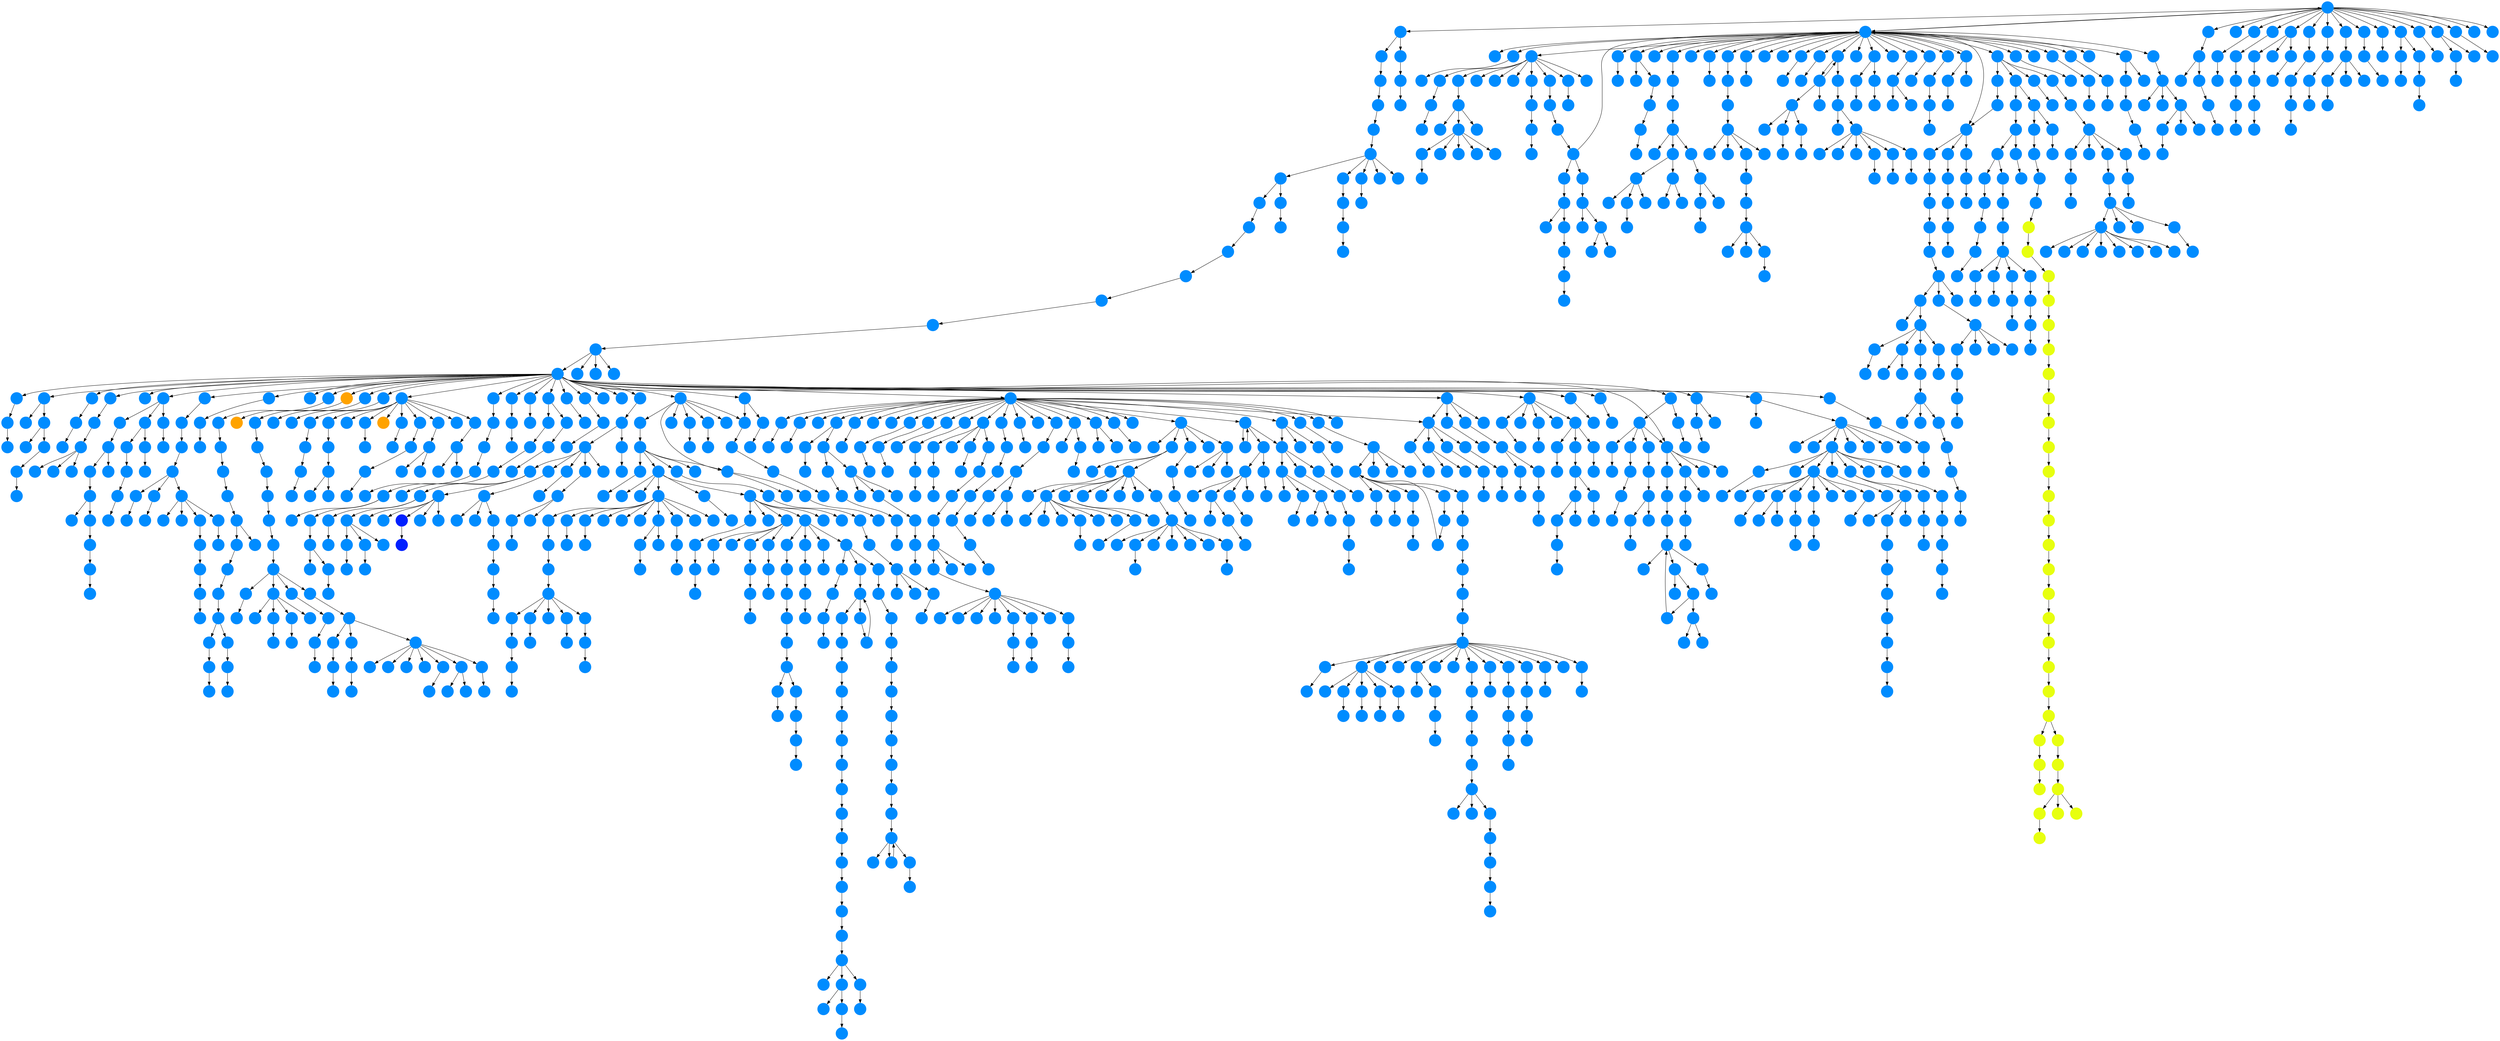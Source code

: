 digraph{
0 [tooltip = "G", penwidth = 0, style = filled, fillcolor = "#008cff", shape = circle, label = ""]
1 [tooltip = "G", penwidth = 0, style = filled, fillcolor = "#008cff", shape = circle, label = ""]
2 [tooltip = "G", penwidth = 0, style = filled, fillcolor = "#008cff", shape = circle, label = ""]
3 [tooltip = "G", penwidth = 0, style = filled, fillcolor = "#008cff", shape = circle, label = ""]
4 [tooltip = "G", penwidth = 0, style = filled, fillcolor = "#008cff", shape = circle, label = ""]
5 [tooltip = "G", penwidth = 0, style = filled, fillcolor = "#008cff", shape = circle, label = ""]
6 [tooltip = "G", penwidth = 0, style = filled, fillcolor = "#008cff", shape = circle, label = ""]
7 [tooltip = "G", penwidth = 0, style = filled, fillcolor = "#008cff", shape = circle, label = ""]
8 [tooltip = "G", penwidth = 0, style = filled, fillcolor = "#008cff", shape = circle, label = ""]
9 [tooltip = "G", penwidth = 0, style = filled, fillcolor = "#008cff", shape = circle, label = ""]
10 [tooltip = "G", penwidth = 0, style = filled, fillcolor = "#008cff", shape = circle, label = ""]
11 [tooltip = "G", penwidth = 0, style = filled, fillcolor = "#008cff", shape = circle, label = ""]
12 [tooltip = "G", penwidth = 0, style = filled, fillcolor = "#008cff", shape = circle, label = ""]
13 [tooltip = "G", penwidth = 0, style = filled, fillcolor = "#008cff", shape = circle, label = ""]
14 [tooltip = "G", penwidth = 0, style = filled, fillcolor = "#008cff", shape = circle, label = ""]
15 [tooltip = "G", penwidth = 0, style = filled, fillcolor = "#008cff", shape = circle, label = ""]
16 [tooltip = "G", penwidth = 0, style = filled, fillcolor = "#008cff", shape = circle, label = ""]
17 [tooltip = "G", penwidth = 0, style = filled, fillcolor = "#008cff", shape = circle, label = ""]
18 [tooltip = "G", penwidth = 0, style = filled, fillcolor = "#008cff", shape = circle, label = ""]
19 [tooltip = "G", penwidth = 0, style = filled, fillcolor = "#008cff", shape = circle, label = ""]
20 [tooltip = "G", penwidth = 0, style = filled, fillcolor = "#008cff", shape = circle, label = ""]
21 [tooltip = "G", penwidth = 0, style = filled, fillcolor = "#008cff", shape = circle, label = ""]
22 [tooltip = "G", penwidth = 0, style = filled, fillcolor = "#008cff", shape = circle, label = ""]
23 [tooltip = "G", penwidth = 0, style = filled, fillcolor = "#008cff", shape = circle, label = ""]
24 [tooltip = "G", penwidth = 0, style = filled, fillcolor = "#008cff", shape = circle, label = ""]
25 [tooltip = "G", penwidth = 0, style = filled, fillcolor = "#008cff", shape = circle, label = ""]
26 [tooltip = "G", penwidth = 0, style = filled, fillcolor = "#008cff", shape = circle, label = ""]
27 [tooltip = "G", penwidth = 0, style = filled, fillcolor = "#008cff", shape = circle, label = ""]
28 [tooltip = "G", penwidth = 0, style = filled, fillcolor = "#008cff", shape = circle, label = ""]
29 [tooltip = "G", penwidth = 0, style = filled, fillcolor = "#008cff", shape = circle, label = ""]
30 [tooltip = "G", penwidth = 0, style = filled, fillcolor = "#008cff", shape = circle, label = ""]
31 [tooltip = "G", penwidth = 0, style = filled, fillcolor = "#008cff", shape = circle, label = ""]
32 [tooltip = "G", penwidth = 0, style = filled, fillcolor = "#008cff", shape = circle, label = ""]
33 [tooltip = "G", penwidth = 0, style = filled, fillcolor = "#008cff", shape = circle, label = ""]
34 [tooltip = "G", penwidth = 0, style = filled, fillcolor = "#008cff", shape = circle, label = ""]
35 [tooltip = "G", penwidth = 0, style = filled, fillcolor = "#008cff", shape = circle, label = ""]
36 [tooltip = "G", penwidth = 0, style = filled, fillcolor = "#008cff", shape = circle, label = ""]
37 [tooltip = "G", penwidth = 0, style = filled, fillcolor = "#008cff", shape = circle, label = ""]
38 [tooltip = "G", penwidth = 0, style = filled, fillcolor = "#008cff", shape = circle, label = ""]
39 [tooltip = "G", penwidth = 0, style = filled, fillcolor = "#008cff", shape = circle, label = ""]
40 [tooltip = "G", penwidth = 0, style = filled, fillcolor = "#008cff", shape = circle, label = ""]
41 [tooltip = "G", penwidth = 0, style = filled, fillcolor = "#008cff", shape = circle, label = ""]
42 [tooltip = "G", penwidth = 0, style = filled, fillcolor = "#008cff", shape = circle, label = ""]
43 [tooltip = "G", penwidth = 0, style = filled, fillcolor = "#008cff", shape = circle, label = ""]
44 [tooltip = "G", penwidth = 0, style = filled, fillcolor = "#008cff", shape = circle, label = ""]
45 [tooltip = "G", penwidth = 0, style = filled, fillcolor = "#008cff", shape = circle, label = ""]
46 [tooltip = "G", penwidth = 0, style = filled, fillcolor = "#008cff", shape = circle, label = ""]
47 [tooltip = "G", penwidth = 0, style = filled, fillcolor = "#008cff", shape = circle, label = ""]
48 [tooltip = "G", penwidth = 0, style = filled, fillcolor = "#008cff", shape = circle, label = ""]
49 [tooltip = "G", penwidth = 0, style = filled, fillcolor = "#008cff", shape = circle, label = ""]
50 [tooltip = "G", penwidth = 0, style = filled, fillcolor = "#008cff", shape = circle, label = ""]
51 [tooltip = "G", penwidth = 0, style = filled, fillcolor = "#008cff", shape = circle, label = ""]
52 [tooltip = "G", penwidth = 0, style = filled, fillcolor = "#008cff", shape = circle, label = ""]
53 [tooltip = "G", penwidth = 0, style = filled, fillcolor = "#008cff", shape = circle, label = ""]
54 [tooltip = "G", penwidth = 0, style = filled, fillcolor = "#008cff", shape = circle, label = ""]
55 [tooltip = "G", penwidth = 0, style = filled, fillcolor = "#008cff", shape = circle, label = ""]
56 [tooltip = "G", penwidth = 0, style = filled, fillcolor = "#008cff", shape = circle, label = ""]
57 [tooltip = "G", penwidth = 0, style = filled, fillcolor = "#008cff", shape = circle, label = ""]
58 [tooltip = "G", penwidth = 0, style = filled, fillcolor = "#008cff", shape = circle, label = ""]
59 [tooltip = "G", penwidth = 0, style = filled, fillcolor = "#008cff", shape = circle, label = ""]
60 [tooltip = "G", penwidth = 0, style = filled, fillcolor = "#008cff", shape = circle, label = ""]
61 [tooltip = "G", penwidth = 0, style = filled, fillcolor = "#008cff", shape = circle, label = ""]
62 [tooltip = "G", penwidth = 0, style = filled, fillcolor = "#008cff", shape = circle, label = ""]
63 [tooltip = "G", penwidth = 0, style = filled, fillcolor = "#008cff", shape = circle, label = ""]
64 [tooltip = "G", penwidth = 0, style = filled, fillcolor = "#008cff", shape = circle, label = ""]
65 [tooltip = "G", penwidth = 0, style = filled, fillcolor = "#008cff", shape = circle, label = ""]
66 [tooltip = "G", penwidth = 0, style = filled, fillcolor = "#008cff", shape = circle, label = ""]
67 [tooltip = "G", penwidth = 0, style = filled, fillcolor = "#008cff", shape = circle, label = ""]
68 [tooltip = "G", penwidth = 0, style = filled, fillcolor = "#008cff", shape = circle, label = ""]
69 [tooltip = "G", penwidth = 0, style = filled, fillcolor = "#008cff", shape = circle, label = ""]
70 [tooltip = "G", penwidth = 0, style = filled, fillcolor = "#008cff", shape = circle, label = ""]
71 [tooltip = "G", penwidth = 0, style = filled, fillcolor = "#008cff", shape = circle, label = ""]
72 [tooltip = "G", penwidth = 0, style = filled, fillcolor = "#008cff", shape = circle, label = ""]
73 [tooltip = "G", penwidth = 0, style = filled, fillcolor = "#008cff", shape = circle, label = ""]
74 [tooltip = "G", penwidth = 0, style = filled, fillcolor = "#008cff", shape = circle, label = ""]
75 [tooltip = "G", penwidth = 0, style = filled, fillcolor = "#008cff", shape = circle, label = ""]
76 [tooltip = "G", penwidth = 0, style = filled, fillcolor = "#008cff", shape = circle, label = ""]
77 [tooltip = "G", penwidth = 0, style = filled, fillcolor = "#008cff", shape = circle, label = ""]
78 [tooltip = "G", penwidth = 0, style = filled, fillcolor = "#008cff", shape = circle, label = ""]
79 [tooltip = "G", penwidth = 0, style = filled, fillcolor = "#008cff", shape = circle, label = ""]
80 [tooltip = "G", penwidth = 0, style = filled, fillcolor = "#008cff", shape = circle, label = ""]
81 [tooltip = "G", penwidth = 0, style = filled, fillcolor = "#008cff", shape = circle, label = ""]
82 [tooltip = "G", penwidth = 0, style = filled, fillcolor = "#008cff", shape = circle, label = ""]
83 [tooltip = "G", penwidth = 0, style = filled, fillcolor = "#008cff", shape = circle, label = ""]
84 [tooltip = "G", penwidth = 0, style = filled, fillcolor = "#008cff", shape = circle, label = ""]
85 [tooltip = "G", penwidth = 0, style = filled, fillcolor = "#008cff", shape = circle, label = ""]
86 [tooltip = "G", penwidth = 0, style = filled, fillcolor = "#008cff", shape = circle, label = ""]
87 [tooltip = "G", penwidth = 0, style = filled, fillcolor = "#008cff", shape = circle, label = ""]
88 [tooltip = "G", penwidth = 0, style = filled, fillcolor = "#008cff", shape = circle, label = ""]
89 [tooltip = "G", penwidth = 0, style = filled, fillcolor = "#008cff", shape = circle, label = ""]
90 [tooltip = "G", penwidth = 0, style = filled, fillcolor = "#008cff", shape = circle, label = ""]
91 [tooltip = "G", penwidth = 0, style = filled, fillcolor = "#008cff", shape = circle, label = ""]
92 [tooltip = "G", penwidth = 0, style = filled, fillcolor = "#008cff", shape = circle, label = ""]
93 [tooltip = "G", penwidth = 0, style = filled, fillcolor = "#008cff", shape = circle, label = ""]
94 [tooltip = "G", penwidth = 0, style = filled, fillcolor = "#008cff", shape = circle, label = ""]
95 [tooltip = "G", penwidth = 0, style = filled, fillcolor = "#008cff", shape = circle, label = ""]
96 [tooltip = "G", penwidth = 0, style = filled, fillcolor = "#008cff", shape = circle, label = ""]
97 [tooltip = "G", penwidth = 0, style = filled, fillcolor = "#008cff", shape = circle, label = ""]
98 [tooltip = "G", penwidth = 0, style = filled, fillcolor = "#008cff", shape = circle, label = ""]
99 [tooltip = "G", penwidth = 0, style = filled, fillcolor = "#008cff", shape = circle, label = ""]
100 [tooltip = "G", penwidth = 0, style = filled, fillcolor = "#008cff", shape = circle, label = ""]
101 [tooltip = "G", penwidth = 0, style = filled, fillcolor = "#008cff", shape = circle, label = ""]
102 [tooltip = "G", penwidth = 0, style = filled, fillcolor = "#008cff", shape = circle, label = ""]
103 [tooltip = "G", penwidth = 0, style = filled, fillcolor = "#008cff", shape = circle, label = ""]
104 [tooltip = "G", penwidth = 0, style = filled, fillcolor = "#008cff", shape = circle, label = ""]
105 [tooltip = "G", penwidth = 0, style = filled, fillcolor = "#008cff", shape = circle, label = ""]
106 [tooltip = "G", penwidth = 0, style = filled, fillcolor = "#008cff", shape = circle, label = ""]
107 [tooltip = "G", penwidth = 0, style = filled, fillcolor = "#008cff", shape = circle, label = ""]
108 [tooltip = "G", penwidth = 0, style = filled, fillcolor = "#008cff", shape = circle, label = ""]
109 [tooltip = "G", penwidth = 0, style = filled, fillcolor = "#008cff", shape = circle, label = ""]
110 [tooltip = "G", penwidth = 0, style = filled, fillcolor = "#008cff", shape = circle, label = ""]
111 [tooltip = "G", penwidth = 0, style = filled, fillcolor = "#008cff", shape = circle, label = ""]
112 [tooltip = "G", penwidth = 0, style = filled, fillcolor = "#008cff", shape = circle, label = ""]
113 [tooltip = "G", penwidth = 0, style = filled, fillcolor = "#008cff", shape = circle, label = ""]
114 [tooltip = "G", penwidth = 0, style = filled, fillcolor = "#008cff", shape = circle, label = ""]
115 [tooltip = "G", penwidth = 0, style = filled, fillcolor = "#008cff", shape = circle, label = ""]
116 [tooltip = "G", penwidth = 0, style = filled, fillcolor = "#008cff", shape = circle, label = ""]
117 [tooltip = "G", penwidth = 0, style = filled, fillcolor = "#008cff", shape = circle, label = ""]
118 [tooltip = "G", penwidth = 0, style = filled, fillcolor = "#008cff", shape = circle, label = ""]
119 [tooltip = "G", penwidth = 0, style = filled, fillcolor = "#008cff", shape = circle, label = ""]
120 [tooltip = "G", penwidth = 0, style = filled, fillcolor = "#008cff", shape = circle, label = ""]
121 [tooltip = "G", penwidth = 0, style = filled, fillcolor = "#008cff", shape = circle, label = ""]
122 [tooltip = "G", penwidth = 0, style = filled, fillcolor = "#008cff", shape = circle, label = ""]
123 [tooltip = "G", penwidth = 0, style = filled, fillcolor = "#008cff", shape = circle, label = ""]
124 [tooltip = "G", penwidth = 0, style = filled, fillcolor = "#008cff", shape = circle, label = ""]
125 [tooltip = "G", penwidth = 0, style = filled, fillcolor = "#008cff", shape = circle, label = ""]
126 [tooltip = "G", penwidth = 0, style = filled, fillcolor = "#008cff", shape = circle, label = ""]
127 [tooltip = "G", penwidth = 0, style = filled, fillcolor = "#008cff", shape = circle, label = ""]
128 [tooltip = "G", penwidth = 0, style = filled, fillcolor = "#008cff", shape = circle, label = ""]
129 [tooltip = "G", penwidth = 0, style = filled, fillcolor = "#008cff", shape = circle, label = ""]
130 [tooltip = "G", penwidth = 0, style = filled, fillcolor = "#008cff", shape = circle, label = ""]
131 [tooltip = "G", penwidth = 0, style = filled, fillcolor = "#008cff", shape = circle, label = ""]
132 [tooltip = "G", penwidth = 0, style = filled, fillcolor = "#008cff", shape = circle, label = ""]
133 [tooltip = "G", penwidth = 0, style = filled, fillcolor = "#008cff", shape = circle, label = ""]
134 [tooltip = "G", penwidth = 0, style = filled, fillcolor = "#008cff", shape = circle, label = ""]
135 [tooltip = "G", penwidth = 0, style = filled, fillcolor = "#008cff", shape = circle, label = ""]
136 [tooltip = "G", penwidth = 0, style = filled, fillcolor = "#008cff", shape = circle, label = ""]
137 [tooltip = "G", penwidth = 0, style = filled, fillcolor = "#008cff", shape = circle, label = ""]
138 [tooltip = "G", penwidth = 0, style = filled, fillcolor = "#008cff", shape = circle, label = ""]
139 [tooltip = "G", penwidth = 0, style = filled, fillcolor = "#008cff", shape = circle, label = ""]
140 [tooltip = "G", penwidth = 0, style = filled, fillcolor = "#008cff", shape = circle, label = ""]
141 [tooltip = "G", penwidth = 0, style = filled, fillcolor = "#008cff", shape = circle, label = ""]
142 [tooltip = "G", penwidth = 0, style = filled, fillcolor = "#008cff", shape = circle, label = ""]
143 [tooltip = "G", penwidth = 0, style = filled, fillcolor = "#008cff", shape = circle, label = ""]
144 [tooltip = "G", penwidth = 0, style = filled, fillcolor = "#008cff", shape = circle, label = ""]
145 [tooltip = "G", penwidth = 0, style = filled, fillcolor = "#008cff", shape = circle, label = ""]
146 [tooltip = "G", penwidth = 0, style = filled, fillcolor = "#008cff", shape = circle, label = ""]
147 [tooltip = "G", penwidth = 0, style = filled, fillcolor = "#008cff", shape = circle, label = ""]
148 [tooltip = "G", penwidth = 0, style = filled, fillcolor = "#008cff", shape = circle, label = ""]
149 [tooltip = "G", penwidth = 0, style = filled, fillcolor = "#008cff", shape = circle, label = ""]
150 [tooltip = "G", penwidth = 0, style = filled, fillcolor = "#008cff", shape = circle, label = ""]
151 [tooltip = "G", penwidth = 0, style = filled, fillcolor = "#008cff", shape = circle, label = ""]
152 [tooltip = "G", penwidth = 0, style = filled, fillcolor = "#008cff", shape = circle, label = ""]
153 [tooltip = "G", penwidth = 0, style = filled, fillcolor = "#008cff", shape = circle, label = ""]
154 [tooltip = "G", penwidth = 0, style = filled, fillcolor = "#008cff", shape = circle, label = ""]
155 [tooltip = "G", penwidth = 0, style = filled, fillcolor = "#008cff", shape = circle, label = ""]
156 [tooltip = "G", penwidth = 0, style = filled, fillcolor = "#008cff", shape = circle, label = ""]
157 [tooltip = "G", penwidth = 0, style = filled, fillcolor = "#008cff", shape = circle, label = ""]
158 [tooltip = "G", penwidth = 0, style = filled, fillcolor = "#008cff", shape = circle, label = ""]
159 [tooltip = "G", penwidth = 0, style = filled, fillcolor = "#008cff", shape = circle, label = ""]
160 [tooltip = "G", penwidth = 0, style = filled, fillcolor = "#008cff", shape = circle, label = ""]
161 [tooltip = "G", penwidth = 0, style = filled, fillcolor = "#008cff", shape = circle, label = ""]
162 [tooltip = "G", penwidth = 0, style = filled, fillcolor = "#008cff", shape = circle, label = ""]
163 [tooltip = "G", penwidth = 0, style = filled, fillcolor = "#008cff", shape = circle, label = ""]
164 [tooltip = "G", penwidth = 0, style = filled, fillcolor = "#008cff", shape = circle, label = ""]
165 [tooltip = "G", penwidth = 0, style = filled, fillcolor = "#008cff", shape = circle, label = ""]
166 [tooltip = "G", penwidth = 0, style = filled, fillcolor = "#008cff", shape = circle, label = ""]
167 [tooltip = "G", penwidth = 0, style = filled, fillcolor = "#008cff", shape = circle, label = ""]
168 [tooltip = "G", penwidth = 0, style = filled, fillcolor = "#008cff", shape = circle, label = ""]
169 [tooltip = "G", penwidth = 0, style = filled, fillcolor = "#008cff", shape = circle, label = ""]
170 [tooltip = "G", penwidth = 0, style = filled, fillcolor = "#008cff", shape = circle, label = ""]
171 [tooltip = "G", penwidth = 0, style = filled, fillcolor = "#008cff", shape = circle, label = ""]
172 [tooltip = "G", penwidth = 0, style = filled, fillcolor = "#008cff", shape = circle, label = ""]
173 [tooltip = "G", penwidth = 0, style = filled, fillcolor = "#008cff", shape = circle, label = ""]
174 [tooltip = "G", penwidth = 0, style = filled, fillcolor = "#008cff", shape = circle, label = ""]
175 [tooltip = "G", penwidth = 0, style = filled, fillcolor = "#008cff", shape = circle, label = ""]
176 [tooltip = "G", penwidth = 0, style = filled, fillcolor = "#008cff", shape = circle, label = ""]
177 [tooltip = "G", penwidth = 0, style = filled, fillcolor = "#008cff", shape = circle, label = ""]
178 [tooltip = "G", penwidth = 0, style = filled, fillcolor = "#008cff", shape = circle, label = ""]
179 [tooltip = "G", penwidth = 0, style = filled, fillcolor = "#008cff", shape = circle, label = ""]
180 [tooltip = "G", penwidth = 0, style = filled, fillcolor = "#008cff", shape = circle, label = ""]
181 [tooltip = "G", penwidth = 0, style = filled, fillcolor = "#008cff", shape = circle, label = ""]
182 [tooltip = "G", penwidth = 0, style = filled, fillcolor = "#008cff", shape = circle, label = ""]
183 [tooltip = "G", penwidth = 0, style = filled, fillcolor = "#008cff", shape = circle, label = ""]
184 [tooltip = "G", penwidth = 0, style = filled, fillcolor = "#008cff", shape = circle, label = ""]
185 [tooltip = "G", penwidth = 0, style = filled, fillcolor = "#008cff", shape = circle, label = ""]
186 [tooltip = "G", penwidth = 0, style = filled, fillcolor = "#008cff", shape = circle, label = ""]
187 [tooltip = "G", penwidth = 0, style = filled, fillcolor = "#008cff", shape = circle, label = ""]
188 [tooltip = "G", penwidth = 0, style = filled, fillcolor = "#008cff", shape = circle, label = ""]
189 [tooltip = "G", penwidth = 0, style = filled, fillcolor = "#008cff", shape = circle, label = ""]
190 [tooltip = "G", penwidth = 0, style = filled, fillcolor = "#008cff", shape = circle, label = ""]
191 [tooltip = "G", penwidth = 0, style = filled, fillcolor = "#008cff", shape = circle, label = ""]
192 [tooltip = "G", penwidth = 0, style = filled, fillcolor = "#008cff", shape = circle, label = ""]
193 [tooltip = "G", penwidth = 0, style = filled, fillcolor = "#008cff", shape = circle, label = ""]
194 [tooltip = "G", penwidth = 0, style = filled, fillcolor = "#008cff", shape = circle, label = ""]
195 [tooltip = "G", penwidth = 0, style = filled, fillcolor = "#008cff", shape = circle, label = ""]
196 [tooltip = "G", penwidth = 0, style = filled, fillcolor = "#008cff", shape = circle, label = ""]
197 [tooltip = "G", penwidth = 0, style = filled, fillcolor = "#008cff", shape = circle, label = ""]
198 [tooltip = "G", penwidth = 0, style = filled, fillcolor = "#008cff", shape = circle, label = ""]
199 [tooltip = "G", penwidth = 0, style = filled, fillcolor = "#008cff", shape = circle, label = ""]
200 [tooltip = "G", penwidth = 0, style = filled, fillcolor = "#008cff", shape = circle, label = ""]
201 [tooltip = "G", penwidth = 0, style = filled, fillcolor = "#008cff", shape = circle, label = ""]
202 [tooltip = "G", penwidth = 0, style = filled, fillcolor = "#008cff", shape = circle, label = ""]
203 [tooltip = "G", penwidth = 0, style = filled, fillcolor = "#008cff", shape = circle, label = ""]
204 [tooltip = "G", penwidth = 0, style = filled, fillcolor = "#008cff", shape = circle, label = ""]
205 [tooltip = "G", penwidth = 0, style = filled, fillcolor = "#008cff", shape = circle, label = ""]
206 [tooltip = "G", penwidth = 0, style = filled, fillcolor = "#008cff", shape = circle, label = ""]
207 [tooltip = "G", penwidth = 0, style = filled, fillcolor = "#008cff", shape = circle, label = ""]
208 [tooltip = "G", penwidth = 0, style = filled, fillcolor = "#008cff", shape = circle, label = ""]
209 [tooltip = "G", penwidth = 0, style = filled, fillcolor = "#008cff", shape = circle, label = ""]
210 [tooltip = "G", penwidth = 0, style = filled, fillcolor = "#008cff", shape = circle, label = ""]
211 [tooltip = "G", penwidth = 0, style = filled, fillcolor = "#008cff", shape = circle, label = ""]
212 [tooltip = "G", penwidth = 0, style = filled, fillcolor = "#008cff", shape = circle, label = ""]
213 [tooltip = "G", penwidth = 0, style = filled, fillcolor = "#008cff", shape = circle, label = ""]
214 [tooltip = "G", penwidth = 0, style = filled, fillcolor = "#008cff", shape = circle, label = ""]
215 [tooltip = "G", penwidth = 0, style = filled, fillcolor = "#008cff", shape = circle, label = ""]
216 [tooltip = "G", penwidth = 0, style = filled, fillcolor = "#008cff", shape = circle, label = ""]
217 [tooltip = "G", penwidth = 0, style = filled, fillcolor = "#008cff", shape = circle, label = ""]
218 [tooltip = "G", penwidth = 0, style = filled, fillcolor = "#008cff", shape = circle, label = ""]
219 [tooltip = "G", penwidth = 0, style = filled, fillcolor = "#008cff", shape = circle, label = ""]
220 [tooltip = "G", penwidth = 0, style = filled, fillcolor = "#008cff", shape = circle, label = ""]
221 [tooltip = "G", penwidth = 0, style = filled, fillcolor = "#008cff", shape = circle, label = ""]
222 [tooltip = "G", penwidth = 0, style = filled, fillcolor = "#008cff", shape = circle, label = ""]
223 [tooltip = "G", penwidth = 0, style = filled, fillcolor = "#008cff", shape = circle, label = ""]
224 [tooltip = "G", penwidth = 0, style = filled, fillcolor = "#008cff", shape = circle, label = ""]
225 [tooltip = "G", penwidth = 0, style = filled, fillcolor = "#008cff", shape = circle, label = ""]
226 [tooltip = "G", penwidth = 0, style = filled, fillcolor = "#008cff", shape = circle, label = ""]
227 [tooltip = "G", penwidth = 0, style = filled, fillcolor = "#008cff", shape = circle, label = ""]
228 [tooltip = "G", penwidth = 0, style = filled, fillcolor = "#008cff", shape = circle, label = ""]
229 [tooltip = "G", penwidth = 0, style = filled, fillcolor = "#008cff", shape = circle, label = ""]
230 [tooltip = "G", penwidth = 0, style = filled, fillcolor = "#008cff", shape = circle, label = ""]
231 [tooltip = "G", penwidth = 0, style = filled, fillcolor = "#008cff", shape = circle, label = ""]
232 [tooltip = "G", penwidth = 0, style = filled, fillcolor = "#008cff", shape = circle, label = ""]
233 [tooltip = "G", penwidth = 0, style = filled, fillcolor = "#008cff", shape = circle, label = ""]
234 [tooltip = "G", penwidth = 0, style = filled, fillcolor = "#008cff", shape = circle, label = ""]
235 [tooltip = "G", penwidth = 0, style = filled, fillcolor = "#008cff", shape = circle, label = ""]
236 [tooltip = "G", penwidth = 0, style = filled, fillcolor = "#008cff", shape = circle, label = ""]
237 [tooltip = "G", penwidth = 0, style = filled, fillcolor = "#008cff", shape = circle, label = ""]
238 [tooltip = "G", penwidth = 0, style = filled, fillcolor = "#008cff", shape = circle, label = ""]
239 [tooltip = "G", penwidth = 0, style = filled, fillcolor = "#008cff", shape = circle, label = ""]
240 [tooltip = "G", penwidth = 0, style = filled, fillcolor = "#008cff", shape = circle, label = ""]
241 [tooltip = "G", penwidth = 0, style = filled, fillcolor = "#008cff", shape = circle, label = ""]
242 [tooltip = "G", penwidth = 0, style = filled, fillcolor = "#008cff", shape = circle, label = ""]
243 [tooltip = "G", penwidth = 0, style = filled, fillcolor = "#008cff", shape = circle, label = ""]
244 [tooltip = "R", penwidth = 0, style = filled, fillcolor = "#ffa300", shape = circle, label = ""]
245 [tooltip = "G", penwidth = 0, style = filled, fillcolor = "#008cff", shape = circle, label = ""]
246 [tooltip = "G", penwidth = 0, style = filled, fillcolor = "#008cff", shape = circle, label = ""]
247 [tooltip = "G", penwidth = 0, style = filled, fillcolor = "#008cff", shape = circle, label = ""]
248 [tooltip = "G", penwidth = 0, style = filled, fillcolor = "#008cff", shape = circle, label = ""]
249 [tooltip = "G", penwidth = 0, style = filled, fillcolor = "#008cff", shape = circle, label = ""]
250 [tooltip = "G", penwidth = 0, style = filled, fillcolor = "#008cff", shape = circle, label = ""]
251 [tooltip = "G", penwidth = 0, style = filled, fillcolor = "#008cff", shape = circle, label = ""]
252 [tooltip = "G", penwidth = 0, style = filled, fillcolor = "#008cff", shape = circle, label = ""]
253 [tooltip = "G", penwidth = 0, style = filled, fillcolor = "#008cff", shape = circle, label = ""]
254 [tooltip = "G", penwidth = 0, style = filled, fillcolor = "#008cff", shape = circle, label = ""]
255 [tooltip = "G", penwidth = 0, style = filled, fillcolor = "#008cff", shape = circle, label = ""]
256 [tooltip = "G", penwidth = 0, style = filled, fillcolor = "#008cff", shape = circle, label = ""]
257 [tooltip = "G", penwidth = 0, style = filled, fillcolor = "#008cff", shape = circle, label = ""]
258 [tooltip = "G", penwidth = 0, style = filled, fillcolor = "#008cff", shape = circle, label = ""]
259 [tooltip = "G", penwidth = 0, style = filled, fillcolor = "#008cff", shape = circle, label = ""]
260 [tooltip = "G", penwidth = 0, style = filled, fillcolor = "#008cff", shape = circle, label = ""]
261 [tooltip = "G", penwidth = 0, style = filled, fillcolor = "#008cff", shape = circle, label = ""]
262 [tooltip = "G", penwidth = 0, style = filled, fillcolor = "#008cff", shape = circle, label = ""]
263 [tooltip = "G", penwidth = 0, style = filled, fillcolor = "#008cff", shape = circle, label = ""]
264 [tooltip = "G", penwidth = 0, style = filled, fillcolor = "#008cff", shape = circle, label = ""]
265 [tooltip = "G", penwidth = 0, style = filled, fillcolor = "#008cff", shape = circle, label = ""]
266 [tooltip = "G", penwidth = 0, style = filled, fillcolor = "#008cff", shape = circle, label = ""]
267 [tooltip = "G", penwidth = 0, style = filled, fillcolor = "#008cff", shape = circle, label = ""]
268 [tooltip = "G", penwidth = 0, style = filled, fillcolor = "#008cff", shape = circle, label = ""]
269 [tooltip = "G", penwidth = 0, style = filled, fillcolor = "#008cff", shape = circle, label = ""]
270 [tooltip = "G", penwidth = 0, style = filled, fillcolor = "#008cff", shape = circle, label = ""]
271 [tooltip = "G", penwidth = 0, style = filled, fillcolor = "#008cff", shape = circle, label = ""]
272 [tooltip = "G", penwidth = 0, style = filled, fillcolor = "#008cff", shape = circle, label = ""]
273 [tooltip = "G", penwidth = 0, style = filled, fillcolor = "#008cff", shape = circle, label = ""]
274 [tooltip = "G", penwidth = 0, style = filled, fillcolor = "#008cff", shape = circle, label = ""]
275 [tooltip = "G", penwidth = 0, style = filled, fillcolor = "#008cff", shape = circle, label = ""]
276 [tooltip = "R", penwidth = 0, style = filled, fillcolor = "#ffa300", shape = circle, label = ""]
277 [tooltip = "G", penwidth = 0, style = filled, fillcolor = "#008cff", shape = circle, label = ""]
278 [tooltip = "G", penwidth = 0, style = filled, fillcolor = "#008cff", shape = circle, label = ""]
279 [tooltip = "G", penwidth = 0, style = filled, fillcolor = "#008cff", shape = circle, label = ""]
280 [tooltip = "G", penwidth = 0, style = filled, fillcolor = "#008cff", shape = circle, label = ""]
281 [tooltip = "G", penwidth = 0, style = filled, fillcolor = "#008cff", shape = circle, label = ""]
282 [tooltip = "G", penwidth = 0, style = filled, fillcolor = "#008cff", shape = circle, label = ""]
283 [tooltip = "G", penwidth = 0, style = filled, fillcolor = "#008cff", shape = circle, label = ""]
284 [tooltip = "G", penwidth = 0, style = filled, fillcolor = "#008cff", shape = circle, label = ""]
285 [tooltip = "G", penwidth = 0, style = filled, fillcolor = "#008cff", shape = circle, label = ""]
286 [tooltip = "G", penwidth = 0, style = filled, fillcolor = "#008cff", shape = circle, label = ""]
287 [tooltip = "G", penwidth = 0, style = filled, fillcolor = "#008cff", shape = circle, label = ""]
288 [tooltip = "G", penwidth = 0, style = filled, fillcolor = "#008cff", shape = circle, label = ""]
289 [tooltip = "G", penwidth = 0, style = filled, fillcolor = "#008cff", shape = circle, label = ""]
290 [tooltip = "G", penwidth = 0, style = filled, fillcolor = "#008cff", shape = circle, label = ""]
291 [tooltip = "G", penwidth = 0, style = filled, fillcolor = "#008cff", shape = circle, label = ""]
292 [tooltip = "G", penwidth = 0, style = filled, fillcolor = "#008cff", shape = circle, label = ""]
293 [tooltip = "G", penwidth = 0, style = filled, fillcolor = "#008cff", shape = circle, label = ""]
294 [tooltip = "G", penwidth = 0, style = filled, fillcolor = "#008cff", shape = circle, label = ""]
295 [tooltip = "G", penwidth = 0, style = filled, fillcolor = "#008cff", shape = circle, label = ""]
296 [tooltip = "G", penwidth = 0, style = filled, fillcolor = "#008cff", shape = circle, label = ""]
297 [tooltip = "G", penwidth = 0, style = filled, fillcolor = "#008cff", shape = circle, label = ""]
298 [tooltip = "G", penwidth = 0, style = filled, fillcolor = "#008cff", shape = circle, label = ""]
299 [tooltip = "G", penwidth = 0, style = filled, fillcolor = "#008cff", shape = circle, label = ""]
300 [tooltip = "G", penwidth = 0, style = filled, fillcolor = "#008cff", shape = circle, label = ""]
301 [tooltip = "G", penwidth = 0, style = filled, fillcolor = "#008cff", shape = circle, label = ""]
302 [tooltip = "G", penwidth = 0, style = filled, fillcolor = "#008cff", shape = circle, label = ""]
303 [tooltip = "G", penwidth = 0, style = filled, fillcolor = "#008cff", shape = circle, label = ""]
304 [tooltip = "G", penwidth = 0, style = filled, fillcolor = "#008cff", shape = circle, label = ""]
305 [tooltip = "G", penwidth = 0, style = filled, fillcolor = "#008cff", shape = circle, label = ""]
306 [tooltip = "R", penwidth = 0, style = filled, fillcolor = "#ffa300", shape = circle, label = ""]
307 [tooltip = "G", penwidth = 0, style = filled, fillcolor = "#008cff", shape = circle, label = ""]
308 [tooltip = "G", penwidth = 0, style = filled, fillcolor = "#008cff", shape = circle, label = ""]
309 [tooltip = "G", penwidth = 0, style = filled, fillcolor = "#008cff", shape = circle, label = ""]
310 [tooltip = "G", penwidth = 0, style = filled, fillcolor = "#008cff", shape = circle, label = ""]
311 [tooltip = "G", penwidth = 0, style = filled, fillcolor = "#008cff", shape = circle, label = ""]
312 [tooltip = "G", penwidth = 0, style = filled, fillcolor = "#008cff", shape = circle, label = ""]
313 [tooltip = "G", penwidth = 0, style = filled, fillcolor = "#008cff", shape = circle, label = ""]
314 [tooltip = "G", penwidth = 0, style = filled, fillcolor = "#008cff", shape = circle, label = ""]
315 [tooltip = "G", penwidth = 0, style = filled, fillcolor = "#008cff", shape = circle, label = ""]
316 [tooltip = "G", penwidth = 0, style = filled, fillcolor = "#008cff", shape = circle, label = ""]
317 [tooltip = "G", penwidth = 0, style = filled, fillcolor = "#008cff", shape = circle, label = ""]
318 [tooltip = "G", penwidth = 0, style = filled, fillcolor = "#008cff", shape = circle, label = ""]
319 [tooltip = "G", penwidth = 0, style = filled, fillcolor = "#008cff", shape = circle, label = ""]
320 [tooltip = "G", penwidth = 0, style = filled, fillcolor = "#008cff", shape = circle, label = ""]
321 [tooltip = "G", penwidth = 0, style = filled, fillcolor = "#008cff", shape = circle, label = ""]
322 [tooltip = "G", penwidth = 0, style = filled, fillcolor = "#008cff", shape = circle, label = ""]
323 [tooltip = "G", penwidth = 0, style = filled, fillcolor = "#008cff", shape = circle, label = ""]
324 [tooltip = "G", penwidth = 0, style = filled, fillcolor = "#008cff", shape = circle, label = ""]
325 [tooltip = "G", penwidth = 0, style = filled, fillcolor = "#008cff", shape = circle, label = ""]
326 [tooltip = "G", penwidth = 0, style = filled, fillcolor = "#008cff", shape = circle, label = ""]
327 [tooltip = "G", penwidth = 0, style = filled, fillcolor = "#008cff", shape = circle, label = ""]
328 [tooltip = "G", penwidth = 0, style = filled, fillcolor = "#008cff", shape = circle, label = ""]
329 [tooltip = "G", penwidth = 0, style = filled, fillcolor = "#008cff", shape = circle, label = ""]
330 [tooltip = "G", penwidth = 0, style = filled, fillcolor = "#008cff", shape = circle, label = ""]
331 [tooltip = "G", penwidth = 0, style = filled, fillcolor = "#008cff", shape = circle, label = ""]
332 [tooltip = "G", penwidth = 0, style = filled, fillcolor = "#008cff", shape = circle, label = ""]
333 [tooltip = "G", penwidth = 0, style = filled, fillcolor = "#008cff", shape = circle, label = ""]
334 [tooltip = "G", penwidth = 0, style = filled, fillcolor = "#008cff", shape = circle, label = ""]
335 [tooltip = "G", penwidth = 0, style = filled, fillcolor = "#008cff", shape = circle, label = ""]
336 [tooltip = "G", penwidth = 0, style = filled, fillcolor = "#008cff", shape = circle, label = ""]
337 [tooltip = "G", penwidth = 0, style = filled, fillcolor = "#008cff", shape = circle, label = ""]
338 [tooltip = "G", penwidth = 0, style = filled, fillcolor = "#008cff", shape = circle, label = ""]
339 [tooltip = "G", penwidth = 0, style = filled, fillcolor = "#008cff", shape = circle, label = ""]
340 [tooltip = "G", penwidth = 0, style = filled, fillcolor = "#008cff", shape = circle, label = ""]
341 [tooltip = "G", penwidth = 0, style = filled, fillcolor = "#008cff", shape = circle, label = ""]
342 [tooltip = "G", penwidth = 0, style = filled, fillcolor = "#008cff", shape = circle, label = ""]
343 [tooltip = "G", penwidth = 0, style = filled, fillcolor = "#008cff", shape = circle, label = ""]
344 [tooltip = "G", penwidth = 0, style = filled, fillcolor = "#008cff", shape = circle, label = ""]
345 [tooltip = "G", penwidth = 0, style = filled, fillcolor = "#008cff", shape = circle, label = ""]
346 [tooltip = "G", penwidth = 0, style = filled, fillcolor = "#008cff", shape = circle, label = ""]
347 [tooltip = "G", penwidth = 0, style = filled, fillcolor = "#008cff", shape = circle, label = ""]
348 [tooltip = "G", penwidth = 0, style = filled, fillcolor = "#008cff", shape = circle, label = ""]
349 [tooltip = "G", penwidth = 0, style = filled, fillcolor = "#008cff", shape = circle, label = ""]
350 [tooltip = "G", penwidth = 0, style = filled, fillcolor = "#008cff", shape = circle, label = ""]
351 [tooltip = "G", penwidth = 0, style = filled, fillcolor = "#008cff", shape = circle, label = ""]
352 [tooltip = "G", penwidth = 0, style = filled, fillcolor = "#008cff", shape = circle, label = ""]
353 [tooltip = "G", penwidth = 0, style = filled, fillcolor = "#008cff", shape = circle, label = ""]
354 [tooltip = "G", penwidth = 0, style = filled, fillcolor = "#008cff", shape = circle, label = ""]
355 [tooltip = "G", penwidth = 0, style = filled, fillcolor = "#008cff", shape = circle, label = ""]
356 [tooltip = "G", penwidth = 0, style = filled, fillcolor = "#008cff", shape = circle, label = ""]
357 [tooltip = "G", penwidth = 0, style = filled, fillcolor = "#008cff", shape = circle, label = ""]
358 [tooltip = "G", penwidth = 0, style = filled, fillcolor = "#008cff", shape = circle, label = ""]
359 [tooltip = "G", penwidth = 0, style = filled, fillcolor = "#008cff", shape = circle, label = ""]
360 [tooltip = "G", penwidth = 0, style = filled, fillcolor = "#008cff", shape = circle, label = ""]
361 [tooltip = "G", penwidth = 0, style = filled, fillcolor = "#008cff", shape = circle, label = ""]
362 [tooltip = "G", penwidth = 0, style = filled, fillcolor = "#008cff", shape = circle, label = ""]
363 [tooltip = "G", penwidth = 0, style = filled, fillcolor = "#008cff", shape = circle, label = ""]
364 [tooltip = "G", penwidth = 0, style = filled, fillcolor = "#008cff", shape = circle, label = ""]
365 [tooltip = "G", penwidth = 0, style = filled, fillcolor = "#008cff", shape = circle, label = ""]
366 [tooltip = "G", penwidth = 0, style = filled, fillcolor = "#008cff", shape = circle, label = ""]
367 [tooltip = "G", penwidth = 0, style = filled, fillcolor = "#008cff", shape = circle, label = ""]
368 [tooltip = "G", penwidth = 0, style = filled, fillcolor = "#008cff", shape = circle, label = ""]
369 [tooltip = "G", penwidth = 0, style = filled, fillcolor = "#008cff", shape = circle, label = ""]
370 [tooltip = "G", penwidth = 0, style = filled, fillcolor = "#008cff", shape = circle, label = ""]
371 [tooltip = "G", penwidth = 0, style = filled, fillcolor = "#008cff", shape = circle, label = ""]
372 [tooltip = "G", penwidth = 0, style = filled, fillcolor = "#008cff", shape = circle, label = ""]
373 [tooltip = "G", penwidth = 0, style = filled, fillcolor = "#008cff", shape = circle, label = ""]
374 [tooltip = "G", penwidth = 0, style = filled, fillcolor = "#008cff", shape = circle, label = ""]
375 [tooltip = "G", penwidth = 0, style = filled, fillcolor = "#008cff", shape = circle, label = ""]
376 [tooltip = "G", penwidth = 0, style = filled, fillcolor = "#008cff", shape = circle, label = ""]
377 [tooltip = "G", penwidth = 0, style = filled, fillcolor = "#008cff", shape = circle, label = ""]
378 [tooltip = "G", penwidth = 0, style = filled, fillcolor = "#008cff", shape = circle, label = ""]
379 [tooltip = "G", penwidth = 0, style = filled, fillcolor = "#008cff", shape = circle, label = ""]
380 [tooltip = "G", penwidth = 0, style = filled, fillcolor = "#008cff", shape = circle, label = ""]
381 [tooltip = "G", penwidth = 0, style = filled, fillcolor = "#008cff", shape = circle, label = ""]
382 [tooltip = "G", penwidth = 0, style = filled, fillcolor = "#008cff", shape = circle, label = ""]
383 [tooltip = "G", penwidth = 0, style = filled, fillcolor = "#008cff", shape = circle, label = ""]
384 [tooltip = "G", penwidth = 0, style = filled, fillcolor = "#008cff", shape = circle, label = ""]
385 [tooltip = "G", penwidth = 0, style = filled, fillcolor = "#008cff", shape = circle, label = ""]
386 [tooltip = "G", penwidth = 0, style = filled, fillcolor = "#008cff", shape = circle, label = ""]
387 [tooltip = "G", penwidth = 0, style = filled, fillcolor = "#008cff", shape = circle, label = ""]
388 [tooltip = "G", penwidth = 0, style = filled, fillcolor = "#008cff", shape = circle, label = ""]
389 [tooltip = "G", penwidth = 0, style = filled, fillcolor = "#008cff", shape = circle, label = ""]
390 [tooltip = "G", penwidth = 0, style = filled, fillcolor = "#008cff", shape = circle, label = ""]
391 [tooltip = "G", penwidth = 0, style = filled, fillcolor = "#008cff", shape = circle, label = ""]
392 [tooltip = "G", penwidth = 0, style = filled, fillcolor = "#008cff", shape = circle, label = ""]
393 [tooltip = "G", penwidth = 0, style = filled, fillcolor = "#008cff", shape = circle, label = ""]
394 [tooltip = "G", penwidth = 0, style = filled, fillcolor = "#008cff", shape = circle, label = ""]
395 [tooltip = "G", penwidth = 0, style = filled, fillcolor = "#008cff", shape = circle, label = ""]
396 [tooltip = "G", penwidth = 0, style = filled, fillcolor = "#008cff", shape = circle, label = ""]
397 [tooltip = "G", penwidth = 0, style = filled, fillcolor = "#008cff", shape = circle, label = ""]
398 [tooltip = "G", penwidth = 0, style = filled, fillcolor = "#008cff", shape = circle, label = ""]
399 [tooltip = "G", penwidth = 0, style = filled, fillcolor = "#008cff", shape = circle, label = ""]
400 [tooltip = "G", penwidth = 0, style = filled, fillcolor = "#008cff", shape = circle, label = ""]
401 [tooltip = "G", penwidth = 0, style = filled, fillcolor = "#008cff", shape = circle, label = ""]
402 [tooltip = "G", penwidth = 0, style = filled, fillcolor = "#008cff", shape = circle, label = ""]
403 [tooltip = "G", penwidth = 0, style = filled, fillcolor = "#008cff", shape = circle, label = ""]
404 [tooltip = "G", penwidth = 0, style = filled, fillcolor = "#008cff", shape = circle, label = ""]
405 [tooltip = "G", penwidth = 0, style = filled, fillcolor = "#008cff", shape = circle, label = ""]
406 [tooltip = "G", penwidth = 0, style = filled, fillcolor = "#008cff", shape = circle, label = ""]
407 [tooltip = "G", penwidth = 0, style = filled, fillcolor = "#008cff", shape = circle, label = ""]
408 [tooltip = "G", penwidth = 0, style = filled, fillcolor = "#008cff", shape = circle, label = ""]
409 [tooltip = "G", penwidth = 0, style = filled, fillcolor = "#008cff", shape = circle, label = ""]
410 [tooltip = "G", penwidth = 0, style = filled, fillcolor = "#008cff", shape = circle, label = ""]
411 [tooltip = "G", penwidth = 0, style = filled, fillcolor = "#008cff", shape = circle, label = ""]
412 [tooltip = "G", penwidth = 0, style = filled, fillcolor = "#008cff", shape = circle, label = ""]
413 [tooltip = "G", penwidth = 0, style = filled, fillcolor = "#008cff", shape = circle, label = ""]
414 [tooltip = "G", penwidth = 0, style = filled, fillcolor = "#008cff", shape = circle, label = ""]
415 [tooltip = "G", penwidth = 0, style = filled, fillcolor = "#008cff", shape = circle, label = ""]
416 [tooltip = "G", penwidth = 0, style = filled, fillcolor = "#008cff", shape = circle, label = ""]
417 [tooltip = "G", penwidth = 0, style = filled, fillcolor = "#008cff", shape = circle, label = ""]
418 [tooltip = "G", penwidth = 0, style = filled, fillcolor = "#008cff", shape = circle, label = ""]
419 [tooltip = "G", penwidth = 0, style = filled, fillcolor = "#008cff", shape = circle, label = ""]
420 [tooltip = "G", penwidth = 0, style = filled, fillcolor = "#008cff", shape = circle, label = ""]
421 [tooltip = "G", penwidth = 0, style = filled, fillcolor = "#008cff", shape = circle, label = ""]
422 [tooltip = "G", penwidth = 0, style = filled, fillcolor = "#008cff", shape = circle, label = ""]
423 [tooltip = "G", penwidth = 0, style = filled, fillcolor = "#008cff", shape = circle, label = ""]
424 [tooltip = "G", penwidth = 0, style = filled, fillcolor = "#008cff", shape = circle, label = ""]
425 [tooltip = "G", penwidth = 0, style = filled, fillcolor = "#008cff", shape = circle, label = ""]
426 [tooltip = "G", penwidth = 0, style = filled, fillcolor = "#008cff", shape = circle, label = ""]
427 [tooltip = "G", penwidth = 0, style = filled, fillcolor = "#008cff", shape = circle, label = ""]
428 [tooltip = "G", penwidth = 0, style = filled, fillcolor = "#008cff", shape = circle, label = ""]
429 [tooltip = "G", penwidth = 0, style = filled, fillcolor = "#008cff", shape = circle, label = ""]
430 [tooltip = "G", penwidth = 0, style = filled, fillcolor = "#008cff", shape = circle, label = ""]
431 [tooltip = "G", penwidth = 0, style = filled, fillcolor = "#008cff", shape = circle, label = ""]
432 [tooltip = "G", penwidth = 0, style = filled, fillcolor = "#008cff", shape = circle, label = ""]
433 [tooltip = "G", penwidth = 0, style = filled, fillcolor = "#008cff", shape = circle, label = ""]
434 [tooltip = "G", penwidth = 0, style = filled, fillcolor = "#008cff", shape = circle, label = ""]
435 [tooltip = "G", penwidth = 0, style = filled, fillcolor = "#008cff", shape = circle, label = ""]
436 [tooltip = "G", penwidth = 0, style = filled, fillcolor = "#008cff", shape = circle, label = ""]
437 [tooltip = "G", penwidth = 0, style = filled, fillcolor = "#008cff", shape = circle, label = ""]
438 [tooltip = "G", penwidth = 0, style = filled, fillcolor = "#008cff", shape = circle, label = ""]
439 [tooltip = "G", penwidth = 0, style = filled, fillcolor = "#008cff", shape = circle, label = ""]
440 [tooltip = "G", penwidth = 0, style = filled, fillcolor = "#008cff", shape = circle, label = ""]
441 [tooltip = "G", penwidth = 0, style = filled, fillcolor = "#008cff", shape = circle, label = ""]
442 [tooltip = "G", penwidth = 0, style = filled, fillcolor = "#008cff", shape = circle, label = ""]
443 [tooltip = "G", penwidth = 0, style = filled, fillcolor = "#008cff", shape = circle, label = ""]
444 [tooltip = "G", penwidth = 0, style = filled, fillcolor = "#008cff", shape = circle, label = ""]
445 [tooltip = "G", penwidth = 0, style = filled, fillcolor = "#008cff", shape = circle, label = ""]
446 [tooltip = "G", penwidth = 0, style = filled, fillcolor = "#008cff", shape = circle, label = ""]
447 [tooltip = "G", penwidth = 0, style = filled, fillcolor = "#008cff", shape = circle, label = ""]
448 [tooltip = "G", penwidth = 0, style = filled, fillcolor = "#008cff", shape = circle, label = ""]
449 [tooltip = "G", penwidth = 0, style = filled, fillcolor = "#008cff", shape = circle, label = ""]
450 [tooltip = "G", penwidth = 0, style = filled, fillcolor = "#008cff", shape = circle, label = ""]
451 [tooltip = "G", penwidth = 0, style = filled, fillcolor = "#008cff", shape = circle, label = ""]
452 [tooltip = "G", penwidth = 0, style = filled, fillcolor = "#008cff", shape = circle, label = ""]
453 [tooltip = "G", penwidth = 0, style = filled, fillcolor = "#008cff", shape = circle, label = ""]
454 [tooltip = "G", penwidth = 0, style = filled, fillcolor = "#008cff", shape = circle, label = ""]
455 [tooltip = "G", penwidth = 0, style = filled, fillcolor = "#008cff", shape = circle, label = ""]
456 [tooltip = "G", penwidth = 0, style = filled, fillcolor = "#008cff", shape = circle, label = ""]
457 [tooltip = "G", penwidth = 0, style = filled, fillcolor = "#008cff", shape = circle, label = ""]
458 [tooltip = "G", penwidth = 0, style = filled, fillcolor = "#008cff", shape = circle, label = ""]
459 [tooltip = "G", penwidth = 0, style = filled, fillcolor = "#008cff", shape = circle, label = ""]
460 [tooltip = "G", penwidth = 0, style = filled, fillcolor = "#008cff", shape = circle, label = ""]
461 [tooltip = "G", penwidth = 0, style = filled, fillcolor = "#008cff", shape = circle, label = ""]
462 [tooltip = "G", penwidth = 0, style = filled, fillcolor = "#008cff", shape = circle, label = ""]
463 [tooltip = "G", penwidth = 0, style = filled, fillcolor = "#008cff", shape = circle, label = ""]
464 [tooltip = "G", penwidth = 0, style = filled, fillcolor = "#008cff", shape = circle, label = ""]
465 [tooltip = "G", penwidth = 0, style = filled, fillcolor = "#008cff", shape = circle, label = ""]
466 [tooltip = "G", penwidth = 0, style = filled, fillcolor = "#008cff", shape = circle, label = ""]
467 [tooltip = "G", penwidth = 0, style = filled, fillcolor = "#008cff", shape = circle, label = ""]
468 [tooltip = "G", penwidth = 0, style = filled, fillcolor = "#008cff", shape = circle, label = ""]
469 [tooltip = "G", penwidth = 0, style = filled, fillcolor = "#008cff", shape = circle, label = ""]
470 [tooltip = "G", penwidth = 0, style = filled, fillcolor = "#008cff", shape = circle, label = ""]
471 [tooltip = "G", penwidth = 0, style = filled, fillcolor = "#008cff", shape = circle, label = ""]
472 [tooltip = "G", penwidth = 0, style = filled, fillcolor = "#008cff", shape = circle, label = ""]
473 [tooltip = "G", penwidth = 0, style = filled, fillcolor = "#008cff", shape = circle, label = ""]
474 [tooltip = "G", penwidth = 0, style = filled, fillcolor = "#008cff", shape = circle, label = ""]
475 [tooltip = "G", penwidth = 0, style = filled, fillcolor = "#008cff", shape = circle, label = ""]
476 [tooltip = "G", penwidth = 0, style = filled, fillcolor = "#008cff", shape = circle, label = ""]
477 [tooltip = "G", penwidth = 0, style = filled, fillcolor = "#008cff", shape = circle, label = ""]
478 [tooltip = "G", penwidth = 0, style = filled, fillcolor = "#008cff", shape = circle, label = ""]
479 [tooltip = "G", penwidth = 0, style = filled, fillcolor = "#008cff", shape = circle, label = ""]
480 [tooltip = "G", penwidth = 0, style = filled, fillcolor = "#008cff", shape = circle, label = ""]
481 [tooltip = "G", penwidth = 0, style = filled, fillcolor = "#008cff", shape = circle, label = ""]
482 [tooltip = "G", penwidth = 0, style = filled, fillcolor = "#008cff", shape = circle, label = ""]
483 [tooltip = "G", penwidth = 0, style = filled, fillcolor = "#008cff", shape = circle, label = ""]
484 [tooltip = "G", penwidth = 0, style = filled, fillcolor = "#008cff", shape = circle, label = ""]
485 [tooltip = "G", penwidth = 0, style = filled, fillcolor = "#008cff", shape = circle, label = ""]
486 [tooltip = "G", penwidth = 0, style = filled, fillcolor = "#008cff", shape = circle, label = ""]
487 [tooltip = "G", penwidth = 0, style = filled, fillcolor = "#008cff", shape = circle, label = ""]
488 [tooltip = "G", penwidth = 0, style = filled, fillcolor = "#008cff", shape = circle, label = ""]
489 [tooltip = "G", penwidth = 0, style = filled, fillcolor = "#008cff", shape = circle, label = ""]
490 [tooltip = "G", penwidth = 0, style = filled, fillcolor = "#008cff", shape = circle, label = ""]
491 [tooltip = "G", penwidth = 0, style = filled, fillcolor = "#008cff", shape = circle, label = ""]
492 [tooltip = "G", penwidth = 0, style = filled, fillcolor = "#008cff", shape = circle, label = ""]
493 [tooltip = "G", penwidth = 0, style = filled, fillcolor = "#008cff", shape = circle, label = ""]
494 [tooltip = "G", penwidth = 0, style = filled, fillcolor = "#008cff", shape = circle, label = ""]
495 [tooltip = "G", penwidth = 0, style = filled, fillcolor = "#008cff", shape = circle, label = ""]
496 [tooltip = "G", penwidth = 0, style = filled, fillcolor = "#008cff", shape = circle, label = ""]
497 [tooltip = "G", penwidth = 0, style = filled, fillcolor = "#008cff", shape = circle, label = ""]
498 [tooltip = "G", penwidth = 0, style = filled, fillcolor = "#008cff", shape = circle, label = ""]
499 [tooltip = "G", penwidth = 0, style = filled, fillcolor = "#008cff", shape = circle, label = ""]
500 [tooltip = "G", penwidth = 0, style = filled, fillcolor = "#008cff", shape = circle, label = ""]
501 [tooltip = "G", penwidth = 0, style = filled, fillcolor = "#008cff", shape = circle, label = ""]
502 [tooltip = "G", penwidth = 0, style = filled, fillcolor = "#008cff", shape = circle, label = ""]
503 [tooltip = "G", penwidth = 0, style = filled, fillcolor = "#008cff", shape = circle, label = ""]
504 [tooltip = "G", penwidth = 0, style = filled, fillcolor = "#008cff", shape = circle, label = ""]
505 [tooltip = "G", penwidth = 0, style = filled, fillcolor = "#008cff", shape = circle, label = ""]
506 [tooltip = "G", penwidth = 0, style = filled, fillcolor = "#008cff", shape = circle, label = ""]
507 [tooltip = "G", penwidth = 0, style = filled, fillcolor = "#008cff", shape = circle, label = ""]
508 [tooltip = "G", penwidth = 0, style = filled, fillcolor = "#008cff", shape = circle, label = ""]
509 [tooltip = "G", penwidth = 0, style = filled, fillcolor = "#008cff", shape = circle, label = ""]
510 [tooltip = "G", penwidth = 0, style = filled, fillcolor = "#008cff", shape = circle, label = ""]
511 [tooltip = "G", penwidth = 0, style = filled, fillcolor = "#008cff", shape = circle, label = ""]
512 [tooltip = "G", penwidth = 0, style = filled, fillcolor = "#008cff", shape = circle, label = ""]
513 [tooltip = "G", penwidth = 0, style = filled, fillcolor = "#008cff", shape = circle, label = ""]
514 [tooltip = "G", penwidth = 0, style = filled, fillcolor = "#008cff", shape = circle, label = ""]
515 [tooltip = "G", penwidth = 0, style = filled, fillcolor = "#008cff", shape = circle, label = ""]
516 [tooltip = "G", penwidth = 0, style = filled, fillcolor = "#008cff", shape = circle, label = ""]
517 [tooltip = "G", penwidth = 0, style = filled, fillcolor = "#008cff", shape = circle, label = ""]
518 [tooltip = "G", penwidth = 0, style = filled, fillcolor = "#008cff", shape = circle, label = ""]
519 [tooltip = "G", penwidth = 0, style = filled, fillcolor = "#008cff", shape = circle, label = ""]
520 [tooltip = "G", penwidth = 0, style = filled, fillcolor = "#008cff", shape = circle, label = ""]
521 [tooltip = "G", penwidth = 0, style = filled, fillcolor = "#008cff", shape = circle, label = ""]
522 [tooltip = "G", penwidth = 0, style = filled, fillcolor = "#008cff", shape = circle, label = ""]
523 [tooltip = "G", penwidth = 0, style = filled, fillcolor = "#008cff", shape = circle, label = ""]
524 [tooltip = "G", penwidth = 0, style = filled, fillcolor = "#008cff", shape = circle, label = ""]
525 [tooltip = "G", penwidth = 0, style = filled, fillcolor = "#008cff", shape = circle, label = ""]
526 [tooltip = "G", penwidth = 0, style = filled, fillcolor = "#008cff", shape = circle, label = ""]
527 [tooltip = "G", penwidth = 0, style = filled, fillcolor = "#008cff", shape = circle, label = ""]
528 [tooltip = "G", penwidth = 0, style = filled, fillcolor = "#008cff", shape = circle, label = ""]
529 [tooltip = "G", penwidth = 0, style = filled, fillcolor = "#008cff", shape = circle, label = ""]
530 [tooltip = "G", penwidth = 0, style = filled, fillcolor = "#008cff", shape = circle, label = ""]
531 [tooltip = "G", penwidth = 0, style = filled, fillcolor = "#008cff", shape = circle, label = ""]
532 [tooltip = "G", penwidth = 0, style = filled, fillcolor = "#008cff", shape = circle, label = ""]
533 [tooltip = "G", penwidth = 0, style = filled, fillcolor = "#008cff", shape = circle, label = ""]
534 [tooltip = "G", penwidth = 0, style = filled, fillcolor = "#008cff", shape = circle, label = ""]
535 [tooltip = "G", penwidth = 0, style = filled, fillcolor = "#008cff", shape = circle, label = ""]
536 [tooltip = "G", penwidth = 0, style = filled, fillcolor = "#008cff", shape = circle, label = ""]
537 [tooltip = "G", penwidth = 0, style = filled, fillcolor = "#008cff", shape = circle, label = ""]
538 [tooltip = "G", penwidth = 0, style = filled, fillcolor = "#008cff", shape = circle, label = ""]
539 [tooltip = "G", penwidth = 0, style = filled, fillcolor = "#008cff", shape = circle, label = ""]
540 [tooltip = "G", penwidth = 0, style = filled, fillcolor = "#008cff", shape = circle, label = ""]
541 [tooltip = "G", penwidth = 0, style = filled, fillcolor = "#008cff", shape = circle, label = ""]
542 [tooltip = "G", penwidth = 0, style = filled, fillcolor = "#008cff", shape = circle, label = ""]
543 [tooltip = "G", penwidth = 0, style = filled, fillcolor = "#008cff", shape = circle, label = ""]
544 [tooltip = "G", penwidth = 0, style = filled, fillcolor = "#008cff", shape = circle, label = ""]
545 [tooltip = "G", penwidth = 0, style = filled, fillcolor = "#008cff", shape = circle, label = ""]
546 [tooltip = "G", penwidth = 0, style = filled, fillcolor = "#008cff", shape = circle, label = ""]
547 [tooltip = "G", penwidth = 0, style = filled, fillcolor = "#008cff", shape = circle, label = ""]
548 [tooltip = "G", penwidth = 0, style = filled, fillcolor = "#008cff", shape = circle, label = ""]
549 [tooltip = "G", penwidth = 0, style = filled, fillcolor = "#008cff", shape = circle, label = ""]
550 [tooltip = "G", penwidth = 0, style = filled, fillcolor = "#008cff", shape = circle, label = ""]
551 [tooltip = "G", penwidth = 0, style = filled, fillcolor = "#008cff", shape = circle, label = ""]
552 [tooltip = "G", penwidth = 0, style = filled, fillcolor = "#008cff", shape = circle, label = ""]
553 [tooltip = "G", penwidth = 0, style = filled, fillcolor = "#008cff", shape = circle, label = ""]
554 [tooltip = "G", penwidth = 0, style = filled, fillcolor = "#008cff", shape = circle, label = ""]
555 [tooltip = "G", penwidth = 0, style = filled, fillcolor = "#008cff", shape = circle, label = ""]
556 [tooltip = "G", penwidth = 0, style = filled, fillcolor = "#008cff", shape = circle, label = ""]
557 [tooltip = "G", penwidth = 0, style = filled, fillcolor = "#008cff", shape = circle, label = ""]
558 [tooltip = "G", penwidth = 0, style = filled, fillcolor = "#008cff", shape = circle, label = ""]
559 [tooltip = "G", penwidth = 0, style = filled, fillcolor = "#008cff", shape = circle, label = ""]
560 [tooltip = "G", penwidth = 0, style = filled, fillcolor = "#008cff", shape = circle, label = ""]
561 [tooltip = "G", penwidth = 0, style = filled, fillcolor = "#008cff", shape = circle, label = ""]
562 [tooltip = "G", penwidth = 0, style = filled, fillcolor = "#008cff", shape = circle, label = ""]
563 [tooltip = "G", penwidth = 0, style = filled, fillcolor = "#008cff", shape = circle, label = ""]
564 [tooltip = "G", penwidth = 0, style = filled, fillcolor = "#008cff", shape = circle, label = ""]
565 [tooltip = "G", penwidth = 0, style = filled, fillcolor = "#008cff", shape = circle, label = ""]
566 [tooltip = "G", penwidth = 0, style = filled, fillcolor = "#008cff", shape = circle, label = ""]
567 [tooltip = "G", penwidth = 0, style = filled, fillcolor = "#008cff", shape = circle, label = ""]
568 [tooltip = "G", penwidth = 0, style = filled, fillcolor = "#008cff", shape = circle, label = ""]
569 [tooltip = "G", penwidth = 0, style = filled, fillcolor = "#008cff", shape = circle, label = ""]
570 [tooltip = "G", penwidth = 0, style = filled, fillcolor = "#008cff", shape = circle, label = ""]
571 [tooltip = "G", penwidth = 0, style = filled, fillcolor = "#008cff", shape = circle, label = ""]
572 [tooltip = "G", penwidth = 0, style = filled, fillcolor = "#008cff", shape = circle, label = ""]
573 [tooltip = "G", penwidth = 0, style = filled, fillcolor = "#008cff", shape = circle, label = ""]
574 [tooltip = "G", penwidth = 0, style = filled, fillcolor = "#008cff", shape = circle, label = ""]
575 [tooltip = "G", penwidth = 0, style = filled, fillcolor = "#008cff", shape = circle, label = ""]
576 [tooltip = "G", penwidth = 0, style = filled, fillcolor = "#008cff", shape = circle, label = ""]
577 [tooltip = "G", penwidth = 0, style = filled, fillcolor = "#008cff", shape = circle, label = ""]
578 [tooltip = "G", penwidth = 0, style = filled, fillcolor = "#008cff", shape = circle, label = ""]
579 [tooltip = "G", penwidth = 0, style = filled, fillcolor = "#008cff", shape = circle, label = ""]
580 [tooltip = "G", penwidth = 0, style = filled, fillcolor = "#008cff", shape = circle, label = ""]
581 [tooltip = "G", penwidth = 0, style = filled, fillcolor = "#008cff", shape = circle, label = ""]
582 [tooltip = "G", penwidth = 0, style = filled, fillcolor = "#008cff", shape = circle, label = ""]
583 [tooltip = "G", penwidth = 0, style = filled, fillcolor = "#008cff", shape = circle, label = ""]
584 [tooltip = "G", penwidth = 0, style = filled, fillcolor = "#008cff", shape = circle, label = ""]
585 [tooltip = "G", penwidth = 0, style = filled, fillcolor = "#008cff", shape = circle, label = ""]
586 [tooltip = "G", penwidth = 0, style = filled, fillcolor = "#008cff", shape = circle, label = ""]
587 [tooltip = "G", penwidth = 0, style = filled, fillcolor = "#008cff", shape = circle, label = ""]
588 [tooltip = "G", penwidth = 0, style = filled, fillcolor = "#008cff", shape = circle, label = ""]
589 [tooltip = "G", penwidth = 0, style = filled, fillcolor = "#008cff", shape = circle, label = ""]
590 [tooltip = "G", penwidth = 0, style = filled, fillcolor = "#008cff", shape = circle, label = ""]
591 [tooltip = "G", penwidth = 0, style = filled, fillcolor = "#008cff", shape = circle, label = ""]
592 [tooltip = "G", penwidth = 0, style = filled, fillcolor = "#008cff", shape = circle, label = ""]
593 [tooltip = "G", penwidth = 0, style = filled, fillcolor = "#008cff", shape = circle, label = ""]
594 [tooltip = "G", penwidth = 0, style = filled, fillcolor = "#008cff", shape = circle, label = ""]
595 [tooltip = "G", penwidth = 0, style = filled, fillcolor = "#008cff", shape = circle, label = ""]
596 [tooltip = "G", penwidth = 0, style = filled, fillcolor = "#008cff", shape = circle, label = ""]
597 [tooltip = "G", penwidth = 0, style = filled, fillcolor = "#008cff", shape = circle, label = ""]
598 [tooltip = "G", penwidth = 0, style = filled, fillcolor = "#008cff", shape = circle, label = ""]
599 [tooltip = "G", penwidth = 0, style = filled, fillcolor = "#008cff", shape = circle, label = ""]
600 [tooltip = "G", penwidth = 0, style = filled, fillcolor = "#008cff", shape = circle, label = ""]
601 [tooltip = "G", penwidth = 0, style = filled, fillcolor = "#008cff", shape = circle, label = ""]
602 [tooltip = "G", penwidth = 0, style = filled, fillcolor = "#008cff", shape = circle, label = ""]
603 [tooltip = "G", penwidth = 0, style = filled, fillcolor = "#008cff", shape = circle, label = ""]
604 [tooltip = "G", penwidth = 0, style = filled, fillcolor = "#008cff", shape = circle, label = ""]
605 [tooltip = "G", penwidth = 0, style = filled, fillcolor = "#008cff", shape = circle, label = ""]
606 [tooltip = "G", penwidth = 0, style = filled, fillcolor = "#008cff", shape = circle, label = ""]
607 [tooltip = "G", penwidth = 0, style = filled, fillcolor = "#008cff", shape = circle, label = ""]
608 [tooltip = "G", penwidth = 0, style = filled, fillcolor = "#008cff", shape = circle, label = ""]
609 [tooltip = "G", penwidth = 0, style = filled, fillcolor = "#008cff", shape = circle, label = ""]
610 [tooltip = "G", penwidth = 0, style = filled, fillcolor = "#008cff", shape = circle, label = ""]
611 [tooltip = "G", penwidth = 0, style = filled, fillcolor = "#008cff", shape = circle, label = ""]
612 [tooltip = "G", penwidth = 0, style = filled, fillcolor = "#008cff", shape = circle, label = ""]
613 [tooltip = "G", penwidth = 0, style = filled, fillcolor = "#008cff", shape = circle, label = ""]
614 [tooltip = "G", penwidth = 0, style = filled, fillcolor = "#008cff", shape = circle, label = ""]
615 [tooltip = "G", penwidth = 0, style = filled, fillcolor = "#008cff", shape = circle, label = ""]
616 [tooltip = "G", penwidth = 0, style = filled, fillcolor = "#008cff", shape = circle, label = ""]
617 [tooltip = "G", penwidth = 0, style = filled, fillcolor = "#008cff", shape = circle, label = ""]
618 [tooltip = "G", penwidth = 0, style = filled, fillcolor = "#008cff", shape = circle, label = ""]
619 [tooltip = "G", penwidth = 0, style = filled, fillcolor = "#008cff", shape = circle, label = ""]
620 [tooltip = "G", penwidth = 0, style = filled, fillcolor = "#008cff", shape = circle, label = ""]
621 [tooltip = "G", penwidth = 0, style = filled, fillcolor = "#008cff", shape = circle, label = ""]
622 [tooltip = "G", penwidth = 0, style = filled, fillcolor = "#008cff", shape = circle, label = ""]
623 [tooltip = "G", penwidth = 0, style = filled, fillcolor = "#008cff", shape = circle, label = ""]
624 [tooltip = "G", penwidth = 0, style = filled, fillcolor = "#008cff", shape = circle, label = ""]
625 [tooltip = "G", penwidth = 0, style = filled, fillcolor = "#008cff", shape = circle, label = ""]
626 [tooltip = "G", penwidth = 0, style = filled, fillcolor = "#008cff", shape = circle, label = ""]
627 [tooltip = "G", penwidth = 0, style = filled, fillcolor = "#008cff", shape = circle, label = ""]
628 [tooltip = "G", penwidth = 0, style = filled, fillcolor = "#008cff", shape = circle, label = ""]
629 [tooltip = "G", penwidth = 0, style = filled, fillcolor = "#008cff", shape = circle, label = ""]
630 [tooltip = "G", penwidth = 0, style = filled, fillcolor = "#008cff", shape = circle, label = ""]
631 [tooltip = "G", penwidth = 0, style = filled, fillcolor = "#008cff", shape = circle, label = ""]
632 [tooltip = "G", penwidth = 0, style = filled, fillcolor = "#008cff", shape = circle, label = ""]
633 [tooltip = "G", penwidth = 0, style = filled, fillcolor = "#008cff", shape = circle, label = ""]
634 [tooltip = "G", penwidth = 0, style = filled, fillcolor = "#008cff", shape = circle, label = ""]
635 [tooltip = "G", penwidth = 0, style = filled, fillcolor = "#008cff", shape = circle, label = ""]
636 [tooltip = "G", penwidth = 0, style = filled, fillcolor = "#008cff", shape = circle, label = ""]
637 [tooltip = "G", penwidth = 0, style = filled, fillcolor = "#008cff", shape = circle, label = ""]
638 [tooltip = "G", penwidth = 0, style = filled, fillcolor = "#008cff", shape = circle, label = ""]
639 [tooltip = "G", penwidth = 0, style = filled, fillcolor = "#008cff", shape = circle, label = ""]
640 [tooltip = "G", penwidth = 0, style = filled, fillcolor = "#008cff", shape = circle, label = ""]
641 [tooltip = "G", penwidth = 0, style = filled, fillcolor = "#008cff", shape = circle, label = ""]
642 [tooltip = "G", penwidth = 0, style = filled, fillcolor = "#008cff", shape = circle, label = ""]
643 [tooltip = "G", penwidth = 0, style = filled, fillcolor = "#008cff", shape = circle, label = ""]
644 [tooltip = "G", penwidth = 0, style = filled, fillcolor = "#008cff", shape = circle, label = ""]
645 [tooltip = "G", penwidth = 0, style = filled, fillcolor = "#008cff", shape = circle, label = ""]
646 [tooltip = "G", penwidth = 0, style = filled, fillcolor = "#008cff", shape = circle, label = ""]
647 [tooltip = "G", penwidth = 0, style = filled, fillcolor = "#008cff", shape = circle, label = ""]
648 [tooltip = "G", penwidth = 0, style = filled, fillcolor = "#008cff", shape = circle, label = ""]
649 [tooltip = "G", penwidth = 0, style = filled, fillcolor = "#008cff", shape = circle, label = ""]
650 [tooltip = "G", penwidth = 0, style = filled, fillcolor = "#008cff", shape = circle, label = ""]
651 [tooltip = "G", penwidth = 0, style = filled, fillcolor = "#008cff", shape = circle, label = ""]
652 [tooltip = "G", penwidth = 0, style = filled, fillcolor = "#008cff", shape = circle, label = ""]
653 [tooltip = "G", penwidth = 0, style = filled, fillcolor = "#008cff", shape = circle, label = ""]
654 [tooltip = "G", penwidth = 0, style = filled, fillcolor = "#008cff", shape = circle, label = ""]
655 [tooltip = "G", penwidth = 0, style = filled, fillcolor = "#008cff", shape = circle, label = ""]
656 [tooltip = "G", penwidth = 0, style = filled, fillcolor = "#008cff", shape = circle, label = ""]
657 [tooltip = "G", penwidth = 0, style = filled, fillcolor = "#008cff", shape = circle, label = ""]
658 [tooltip = "G", penwidth = 0, style = filled, fillcolor = "#008cff", shape = circle, label = ""]
659 [tooltip = "G", penwidth = 0, style = filled, fillcolor = "#008cff", shape = circle, label = ""]
660 [tooltip = "G", penwidth = 0, style = filled, fillcolor = "#008cff", shape = circle, label = ""]
661 [tooltip = "G", penwidth = 0, style = filled, fillcolor = "#008cff", shape = circle, label = ""]
662 [tooltip = "G", penwidth = 0, style = filled, fillcolor = "#008cff", shape = circle, label = ""]
663 [tooltip = "G", penwidth = 0, style = filled, fillcolor = "#008cff", shape = circle, label = ""]
664 [tooltip = "G", penwidth = 0, style = filled, fillcolor = "#008cff", shape = circle, label = ""]
665 [tooltip = "G", penwidth = 0, style = filled, fillcolor = "#008cff", shape = circle, label = ""]
666 [tooltip = "G", penwidth = 0, style = filled, fillcolor = "#008cff", shape = circle, label = ""]
667 [tooltip = "G", penwidth = 0, style = filled, fillcolor = "#008cff", shape = circle, label = ""]
668 [tooltip = "G", penwidth = 0, style = filled, fillcolor = "#008cff", shape = circle, label = ""]
669 [tooltip = "G", penwidth = 0, style = filled, fillcolor = "#008cff", shape = circle, label = ""]
670 [tooltip = "G", penwidth = 0, style = filled, fillcolor = "#008cff", shape = circle, label = ""]
671 [tooltip = "G", penwidth = 0, style = filled, fillcolor = "#008cff", shape = circle, label = ""]
672 [tooltip = "G", penwidth = 0, style = filled, fillcolor = "#008cff", shape = circle, label = ""]
673 [tooltip = "G", penwidth = 0, style = filled, fillcolor = "#008cff", shape = circle, label = ""]
674 [tooltip = "G", penwidth = 0, style = filled, fillcolor = "#008cff", shape = circle, label = ""]
675 [tooltip = "G", penwidth = 0, style = filled, fillcolor = "#008cff", shape = circle, label = ""]
676 [tooltip = "G", penwidth = 0, style = filled, fillcolor = "#008cff", shape = circle, label = ""]
677 [tooltip = "G", penwidth = 0, style = filled, fillcolor = "#008cff", shape = circle, label = ""]
678 [tooltip = "G", penwidth = 0, style = filled, fillcolor = "#008cff", shape = circle, label = ""]
679 [tooltip = "G", penwidth = 0, style = filled, fillcolor = "#008cff", shape = circle, label = ""]
680 [tooltip = "G", penwidth = 0, style = filled, fillcolor = "#008cff", shape = circle, label = ""]
681 [tooltip = "G", penwidth = 0, style = filled, fillcolor = "#008cff", shape = circle, label = ""]
682 [tooltip = "G", penwidth = 0, style = filled, fillcolor = "#008cff", shape = circle, label = ""]
683 [tooltip = "G", penwidth = 0, style = filled, fillcolor = "#008cff", shape = circle, label = ""]
684 [tooltip = "G", penwidth = 0, style = filled, fillcolor = "#008cff", shape = circle, label = ""]
685 [tooltip = "G", penwidth = 0, style = filled, fillcolor = "#008cff", shape = circle, label = ""]
686 [tooltip = "G", penwidth = 0, style = filled, fillcolor = "#008cff", shape = circle, label = ""]
687 [tooltip = "G", penwidth = 0, style = filled, fillcolor = "#008cff", shape = circle, label = ""]
688 [tooltip = "G", penwidth = 0, style = filled, fillcolor = "#008cff", shape = circle, label = ""]
689 [tooltip = "G", penwidth = 0, style = filled, fillcolor = "#008cff", shape = circle, label = ""]
690 [tooltip = "G", penwidth = 0, style = filled, fillcolor = "#008cff", shape = circle, label = ""]
691 [tooltip = "G", penwidth = 0, style = filled, fillcolor = "#008cff", shape = circle, label = ""]
692 [tooltip = "G", penwidth = 0, style = filled, fillcolor = "#008cff", shape = circle, label = ""]
693 [tooltip = "G", penwidth = 0, style = filled, fillcolor = "#008cff", shape = circle, label = ""]
694 [tooltip = "G", penwidth = 0, style = filled, fillcolor = "#008cff", shape = circle, label = ""]
695 [tooltip = "G", penwidth = 0, style = filled, fillcolor = "#008cff", shape = circle, label = ""]
696 [tooltip = "G", penwidth = 0, style = filled, fillcolor = "#008cff", shape = circle, label = ""]
697 [tooltip = "G", penwidth = 0, style = filled, fillcolor = "#008cff", shape = circle, label = ""]
698 [tooltip = "G", penwidth = 0, style = filled, fillcolor = "#008cff", shape = circle, label = ""]
699 [tooltip = "G", penwidth = 0, style = filled, fillcolor = "#008cff", shape = circle, label = ""]
700 [tooltip = "G", penwidth = 0, style = filled, fillcolor = "#008cff", shape = circle, label = ""]
701 [tooltip = "G", penwidth = 0, style = filled, fillcolor = "#008cff", shape = circle, label = ""]
702 [tooltip = "G", penwidth = 0, style = filled, fillcolor = "#008cff", shape = circle, label = ""]
703 [tooltip = "G", penwidth = 0, style = filled, fillcolor = "#008cff", shape = circle, label = ""]
704 [tooltip = "G", penwidth = 0, style = filled, fillcolor = "#008cff", shape = circle, label = ""]
705 [tooltip = "G", penwidth = 0, style = filled, fillcolor = "#008cff", shape = circle, label = ""]
706 [tooltip = "G", penwidth = 0, style = filled, fillcolor = "#008cff", shape = circle, label = ""]
707 [tooltip = "G", penwidth = 0, style = filled, fillcolor = "#008cff", shape = circle, label = ""]
708 [tooltip = "G", penwidth = 0, style = filled, fillcolor = "#008cff", shape = circle, label = ""]
709 [tooltip = "G", penwidth = 0, style = filled, fillcolor = "#008cff", shape = circle, label = ""]
710 [tooltip = "G", penwidth = 0, style = filled, fillcolor = "#008cff", shape = circle, label = ""]
711 [tooltip = "G", penwidth = 0, style = filled, fillcolor = "#008cff", shape = circle, label = ""]
712 [tooltip = "G", penwidth = 0, style = filled, fillcolor = "#008cff", shape = circle, label = ""]
713 [tooltip = "G", penwidth = 0, style = filled, fillcolor = "#008cff", shape = circle, label = ""]
714 [tooltip = "G", penwidth = 0, style = filled, fillcolor = "#008cff", shape = circle, label = ""]
715 [tooltip = "G", penwidth = 0, style = filled, fillcolor = "#008cff", shape = circle, label = ""]
716 [tooltip = "G", penwidth = 0, style = filled, fillcolor = "#008cff", shape = circle, label = ""]
717 [tooltip = "G", penwidth = 0, style = filled, fillcolor = "#008cff", shape = circle, label = ""]
718 [tooltip = "G", penwidth = 0, style = filled, fillcolor = "#008cff", shape = circle, label = ""]
719 [tooltip = "G", penwidth = 0, style = filled, fillcolor = "#008cff", shape = circle, label = ""]
720 [tooltip = "G", penwidth = 0, style = filled, fillcolor = "#008cff", shape = circle, label = ""]
721 [tooltip = "G", penwidth = 0, style = filled, fillcolor = "#008cff", shape = circle, label = ""]
722 [tooltip = "G", penwidth = 0, style = filled, fillcolor = "#008cff", shape = circle, label = ""]
723 [tooltip = "G", penwidth = 0, style = filled, fillcolor = "#008cff", shape = circle, label = ""]
724 [tooltip = "G", penwidth = 0, style = filled, fillcolor = "#008cff", shape = circle, label = ""]
725 [tooltip = "G", penwidth = 0, style = filled, fillcolor = "#008cff", shape = circle, label = ""]
726 [tooltip = "G", penwidth = 0, style = filled, fillcolor = "#008cff", shape = circle, label = ""]
727 [tooltip = "G", penwidth = 0, style = filled, fillcolor = "#008cff", shape = circle, label = ""]
728 [tooltip = "G", penwidth = 0, style = filled, fillcolor = "#008cff", shape = circle, label = ""]
729 [tooltip = "G", penwidth = 0, style = filled, fillcolor = "#008cff", shape = circle, label = ""]
730 [tooltip = "G", penwidth = 0, style = filled, fillcolor = "#008cff", shape = circle, label = ""]
731 [tooltip = "G", penwidth = 0, style = filled, fillcolor = "#008cff", shape = circle, label = ""]
732 [tooltip = "G", penwidth = 0, style = filled, fillcolor = "#008cff", shape = circle, label = ""]
733 [tooltip = "G", penwidth = 0, style = filled, fillcolor = "#008cff", shape = circle, label = ""]
734 [tooltip = "G", penwidth = 0, style = filled, fillcolor = "#008cff", shape = circle, label = ""]
735 [tooltip = "G", penwidth = 0, style = filled, fillcolor = "#008cff", shape = circle, label = ""]
736 [tooltip = "G", penwidth = 0, style = filled, fillcolor = "#008cff", shape = circle, label = ""]
737 [tooltip = "G", penwidth = 0, style = filled, fillcolor = "#008cff", shape = circle, label = ""]
738 [tooltip = "G", penwidth = 0, style = filled, fillcolor = "#008cff", shape = circle, label = ""]
739 [tooltip = "G", penwidth = 0, style = filled, fillcolor = "#008cff", shape = circle, label = ""]
740 [tooltip = "G", penwidth = 0, style = filled, fillcolor = "#008cff", shape = circle, label = ""]
741 [tooltip = "G", penwidth = 0, style = filled, fillcolor = "#008cff", shape = circle, label = ""]
742 [tooltip = "G", penwidth = 0, style = filled, fillcolor = "#008cff", shape = circle, label = ""]
743 [tooltip = "G", penwidth = 0, style = filled, fillcolor = "#008cff", shape = circle, label = ""]
744 [tooltip = "G", penwidth = 0, style = filled, fillcolor = "#008cff", shape = circle, label = ""]
745 [tooltip = "G", penwidth = 0, style = filled, fillcolor = "#008cff", shape = circle, label = ""]
746 [tooltip = "G", penwidth = 0, style = filled, fillcolor = "#008cff", shape = circle, label = ""]
747 [tooltip = "G", penwidth = 0, style = filled, fillcolor = "#008cff", shape = circle, label = ""]
748 [tooltip = "G", penwidth = 0, style = filled, fillcolor = "#008cff", shape = circle, label = ""]
749 [tooltip = "G", penwidth = 0, style = filled, fillcolor = "#008cff", shape = circle, label = ""]
750 [tooltip = "G", penwidth = 0, style = filled, fillcolor = "#008cff", shape = circle, label = ""]
751 [tooltip = "G", penwidth = 0, style = filled, fillcolor = "#008cff", shape = circle, label = ""]
752 [tooltip = "G", penwidth = 0, style = filled, fillcolor = "#008cff", shape = circle, label = ""]
753 [tooltip = "G", penwidth = 0, style = filled, fillcolor = "#008cff", shape = circle, label = ""]
754 [tooltip = "G", penwidth = 0, style = filled, fillcolor = "#008cff", shape = circle, label = ""]
755 [tooltip = "G", penwidth = 0, style = filled, fillcolor = "#008cff", shape = circle, label = ""]
756 [tooltip = "G", penwidth = 0, style = filled, fillcolor = "#008cff", shape = circle, label = ""]
757 [tooltip = "G", penwidth = 0, style = filled, fillcolor = "#008cff", shape = circle, label = ""]
758 [tooltip = "G", penwidth = 0, style = filled, fillcolor = "#008cff", shape = circle, label = ""]
759 [tooltip = "G", penwidth = 0, style = filled, fillcolor = "#008cff", shape = circle, label = ""]
760 [tooltip = "G", penwidth = 0, style = filled, fillcolor = "#008cff", shape = circle, label = ""]
761 [tooltip = "G", penwidth = 0, style = filled, fillcolor = "#008cff", shape = circle, label = ""]
762 [tooltip = "G", penwidth = 0, style = filled, fillcolor = "#008cff", shape = circle, label = ""]
763 [tooltip = "G", penwidth = 0, style = filled, fillcolor = "#008cff", shape = circle, label = ""]
764 [tooltip = "G", penwidth = 0, style = filled, fillcolor = "#008cff", shape = circle, label = ""]
765 [tooltip = "G", penwidth = 0, style = filled, fillcolor = "#008cff", shape = circle, label = ""]
766 [tooltip = "G", penwidth = 0, style = filled, fillcolor = "#008cff", shape = circle, label = ""]
767 [tooltip = "G", penwidth = 0, style = filled, fillcolor = "#008cff", shape = circle, label = ""]
768 [tooltip = "G", penwidth = 0, style = filled, fillcolor = "#008cff", shape = circle, label = ""]
769 [tooltip = "G", penwidth = 0, style = filled, fillcolor = "#008cff", shape = circle, label = ""]
770 [tooltip = "G", penwidth = 0, style = filled, fillcolor = "#008cff", shape = circle, label = ""]
771 [tooltip = "G", penwidth = 0, style = filled, fillcolor = "#008cff", shape = circle, label = ""]
772 [tooltip = "G", penwidth = 0, style = filled, fillcolor = "#008cff", shape = circle, label = ""]
773 [tooltip = "G", penwidth = 0, style = filled, fillcolor = "#008cff", shape = circle, label = ""]
774 [tooltip = "G", penwidth = 0, style = filled, fillcolor = "#008cff", shape = circle, label = ""]
775 [tooltip = "G", penwidth = 0, style = filled, fillcolor = "#008cff", shape = circle, label = ""]
776 [tooltip = "G", penwidth = 0, style = filled, fillcolor = "#008cff", shape = circle, label = ""]
777 [tooltip = "G", penwidth = 0, style = filled, fillcolor = "#008cff", shape = circle, label = ""]
778 [tooltip = "G", penwidth = 0, style = filled, fillcolor = "#008cff", shape = circle, label = ""]
779 [tooltip = "G", penwidth = 0, style = filled, fillcolor = "#008cff", shape = circle, label = ""]
780 [tooltip = "G", penwidth = 0, style = filled, fillcolor = "#008cff", shape = circle, label = ""]
781 [tooltip = "G", penwidth = 0, style = filled, fillcolor = "#008cff", shape = circle, label = ""]
782 [tooltip = "G", penwidth = 0, style = filled, fillcolor = "#008cff", shape = circle, label = ""]
783 [tooltip = "G", penwidth = 0, style = filled, fillcolor = "#008cff", shape = circle, label = ""]
784 [tooltip = "G", penwidth = 0, style = filled, fillcolor = "#008cff", shape = circle, label = ""]
785 [tooltip = "G", penwidth = 0, style = filled, fillcolor = "#008cff", shape = circle, label = ""]
786 [tooltip = "G", penwidth = 0, style = filled, fillcolor = "#008cff", shape = circle, label = ""]
787 [tooltip = "G", penwidth = 0, style = filled, fillcolor = "#008cff", shape = circle, label = ""]
788 [tooltip = "G", penwidth = 0, style = filled, fillcolor = "#008cff", shape = circle, label = ""]
789 [tooltip = "G", penwidth = 0, style = filled, fillcolor = "#008cff", shape = circle, label = ""]
790 [tooltip = "G", penwidth = 0, style = filled, fillcolor = "#008cff", shape = circle, label = ""]
791 [tooltip = "G", penwidth = 0, style = filled, fillcolor = "#008cff", shape = circle, label = ""]
792 [tooltip = "G", penwidth = 0, style = filled, fillcolor = "#008cff", shape = circle, label = ""]
793 [tooltip = "G", penwidth = 0, style = filled, fillcolor = "#008cff", shape = circle, label = ""]
794 [tooltip = "G", penwidth = 0, style = filled, fillcolor = "#008cff", shape = circle, label = ""]
795 [tooltip = "G", penwidth = 0, style = filled, fillcolor = "#008cff", shape = circle, label = ""]
796 [tooltip = "G", penwidth = 0, style = filled, fillcolor = "#008cff", shape = circle, label = ""]
797 [tooltip = "E", penwidth = 0, style = filled, fillcolor = "#0020ff", shape = circle, label = ""]
798 [tooltip = "E", penwidth = 0, style = filled, fillcolor = "#0020ff", shape = circle, label = ""]
799 [tooltip = "G", penwidth = 0, style = filled, fillcolor = "#008cff", shape = circle, label = ""]
800 [tooltip = "G", penwidth = 0, style = filled, fillcolor = "#008cff", shape = circle, label = ""]
801 [tooltip = "G", penwidth = 0, style = filled, fillcolor = "#008cff", shape = circle, label = ""]
802 [tooltip = "G", penwidth = 0, style = filled, fillcolor = "#008cff", shape = circle, label = ""]
803 [tooltip = "G", penwidth = 0, style = filled, fillcolor = "#008cff", shape = circle, label = ""]
804 [tooltip = "G", penwidth = 0, style = filled, fillcolor = "#008cff", shape = circle, label = ""]
805 [tooltip = "G", penwidth = 0, style = filled, fillcolor = "#008cff", shape = circle, label = ""]
806 [tooltip = "G", penwidth = 0, style = filled, fillcolor = "#008cff", shape = circle, label = ""]
807 [tooltip = "G", penwidth = 0, style = filled, fillcolor = "#008cff", shape = circle, label = ""]
808 [tooltip = "G", penwidth = 0, style = filled, fillcolor = "#008cff", shape = circle, label = ""]
809 [tooltip = "G", penwidth = 0, style = filled, fillcolor = "#008cff", shape = circle, label = ""]
810 [tooltip = "G", penwidth = 0, style = filled, fillcolor = "#008cff", shape = circle, label = ""]
811 [tooltip = "G", penwidth = 0, style = filled, fillcolor = "#008cff", shape = circle, label = ""]
812 [tooltip = "G", penwidth = 0, style = filled, fillcolor = "#008cff", shape = circle, label = ""]
813 [tooltip = "G", penwidth = 0, style = filled, fillcolor = "#008cff", shape = circle, label = ""]
814 [tooltip = "G", penwidth = 0, style = filled, fillcolor = "#008cff", shape = circle, label = ""]
815 [tooltip = "G", penwidth = 0, style = filled, fillcolor = "#008cff", shape = circle, label = ""]
816 [tooltip = "G", penwidth = 0, style = filled, fillcolor = "#008cff", shape = circle, label = ""]
817 [tooltip = "G", penwidth = 0, style = filled, fillcolor = "#008cff", shape = circle, label = ""]
818 [tooltip = "G", penwidth = 0, style = filled, fillcolor = "#008cff", shape = circle, label = ""]
819 [tooltip = "G", penwidth = 0, style = filled, fillcolor = "#008cff", shape = circle, label = ""]
820 [tooltip = "G", penwidth = 0, style = filled, fillcolor = "#008cff", shape = circle, label = ""]
821 [tooltip = "G", penwidth = 0, style = filled, fillcolor = "#008cff", shape = circle, label = ""]
822 [tooltip = "G", penwidth = 0, style = filled, fillcolor = "#008cff", shape = circle, label = ""]
823 [tooltip = "G", penwidth = 0, style = filled, fillcolor = "#008cff", shape = circle, label = ""]
824 [tooltip = "G", penwidth = 0, style = filled, fillcolor = "#008cff", shape = circle, label = ""]
825 [tooltip = "G", penwidth = 0, style = filled, fillcolor = "#008cff", shape = circle, label = ""]
826 [tooltip = "G", penwidth = 0, style = filled, fillcolor = "#008cff", shape = circle, label = ""]
827 [tooltip = "G", penwidth = 0, style = filled, fillcolor = "#008cff", shape = circle, label = ""]
828 [tooltip = "G", penwidth = 0, style = filled, fillcolor = "#008cff", shape = circle, label = ""]
829 [tooltip = "G", penwidth = 0, style = filled, fillcolor = "#008cff", shape = circle, label = ""]
830 [tooltip = "G", penwidth = 0, style = filled, fillcolor = "#008cff", shape = circle, label = ""]
831 [tooltip = "G", penwidth = 0, style = filled, fillcolor = "#008cff", shape = circle, label = ""]
832 [tooltip = "G", penwidth = 0, style = filled, fillcolor = "#008cff", shape = circle, label = ""]
833 [tooltip = "G", penwidth = 0, style = filled, fillcolor = "#008cff", shape = circle, label = ""]
834 [tooltip = "G", penwidth = 0, style = filled, fillcolor = "#008cff", shape = circle, label = ""]
835 [tooltip = "G", penwidth = 0, style = filled, fillcolor = "#008cff", shape = circle, label = ""]
836 [tooltip = "G", penwidth = 0, style = filled, fillcolor = "#008cff", shape = circle, label = ""]
837 [tooltip = "G", penwidth = 0, style = filled, fillcolor = "#008cff", shape = circle, label = ""]
838 [tooltip = "G", penwidth = 0, style = filled, fillcolor = "#008cff", shape = circle, label = ""]
839 [tooltip = "G", penwidth = 0, style = filled, fillcolor = "#008cff", shape = circle, label = ""]
840 [tooltip = "G", penwidth = 0, style = filled, fillcolor = "#008cff", shape = circle, label = ""]
841 [tooltip = "G", penwidth = 0, style = filled, fillcolor = "#008cff", shape = circle, label = ""]
842 [tooltip = "G", penwidth = 0, style = filled, fillcolor = "#008cff", shape = circle, label = ""]
843 [tooltip = "G", penwidth = 0, style = filled, fillcolor = "#008cff", shape = circle, label = ""]
844 [tooltip = "G", penwidth = 0, style = filled, fillcolor = "#008cff", shape = circle, label = ""]
845 [tooltip = "G", penwidth = 0, style = filled, fillcolor = "#008cff", shape = circle, label = ""]
846 [tooltip = "G", penwidth = 0, style = filled, fillcolor = "#008cff", shape = circle, label = ""]
847 [tooltip = "G", penwidth = 0, style = filled, fillcolor = "#008cff", shape = circle, label = ""]
848 [tooltip = "G", penwidth = 0, style = filled, fillcolor = "#008cff", shape = circle, label = ""]
849 [tooltip = "G", penwidth = 0, style = filled, fillcolor = "#008cff", shape = circle, label = ""]
850 [tooltip = "G", penwidth = 0, style = filled, fillcolor = "#008cff", shape = circle, label = ""]
851 [tooltip = "G", penwidth = 0, style = filled, fillcolor = "#008cff", shape = circle, label = ""]
852 [tooltip = "G", penwidth = 0, style = filled, fillcolor = "#008cff", shape = circle, label = ""]
853 [tooltip = "G", penwidth = 0, style = filled, fillcolor = "#008cff", shape = circle, label = ""]
854 [tooltip = "G", penwidth = 0, style = filled, fillcolor = "#008cff", shape = circle, label = ""]
855 [tooltip = "G", penwidth = 0, style = filled, fillcolor = "#008cff", shape = circle, label = ""]
856 [tooltip = "G", penwidth = 0, style = filled, fillcolor = "#008cff", shape = circle, label = ""]
857 [tooltip = "G", penwidth = 0, style = filled, fillcolor = "#008cff", shape = circle, label = ""]
858 [tooltip = "G", penwidth = 0, style = filled, fillcolor = "#008cff", shape = circle, label = ""]
859 [tooltip = "G", penwidth = 0, style = filled, fillcolor = "#008cff", shape = circle, label = ""]
860 [tooltip = "G", penwidth = 0, style = filled, fillcolor = "#008cff", shape = circle, label = ""]
861 [tooltip = "G", penwidth = 0, style = filled, fillcolor = "#008cff", shape = circle, label = ""]
862 [tooltip = "G", penwidth = 0, style = filled, fillcolor = "#008cff", shape = circle, label = ""]
863 [tooltip = "G", penwidth = 0, style = filled, fillcolor = "#008cff", shape = circle, label = ""]
864 [tooltip = "G", penwidth = 0, style = filled, fillcolor = "#008cff", shape = circle, label = ""]
865 [tooltip = "G", penwidth = 0, style = filled, fillcolor = "#008cff", shape = circle, label = ""]
866 [tooltip = "G", penwidth = 0, style = filled, fillcolor = "#008cff", shape = circle, label = ""]
867 [tooltip = "G", penwidth = 0, style = filled, fillcolor = "#008cff", shape = circle, label = ""]
868 [tooltip = "G", penwidth = 0, style = filled, fillcolor = "#008cff", shape = circle, label = ""]
869 [tooltip = "G", penwidth = 0, style = filled, fillcolor = "#008cff", shape = circle, label = ""]
870 [tooltip = "G", penwidth = 0, style = filled, fillcolor = "#008cff", shape = circle, label = ""]
871 [tooltip = "G", penwidth = 0, style = filled, fillcolor = "#008cff", shape = circle, label = ""]
872 [tooltip = "G", penwidth = 0, style = filled, fillcolor = "#008cff", shape = circle, label = ""]
873 [tooltip = "G", penwidth = 0, style = filled, fillcolor = "#008cff", shape = circle, label = ""]
874 [tooltip = "G", penwidth = 0, style = filled, fillcolor = "#008cff", shape = circle, label = ""]
875 [tooltip = "G", penwidth = 0, style = filled, fillcolor = "#008cff", shape = circle, label = ""]
876 [tooltip = "G", penwidth = 0, style = filled, fillcolor = "#008cff", shape = circle, label = ""]
877 [tooltip = "G", penwidth = 0, style = filled, fillcolor = "#008cff", shape = circle, label = ""]
878 [tooltip = "G", penwidth = 0, style = filled, fillcolor = "#008cff", shape = circle, label = ""]
879 [tooltip = "G", penwidth = 0, style = filled, fillcolor = "#008cff", shape = circle, label = ""]
880 [tooltip = "G", penwidth = 0, style = filled, fillcolor = "#008cff", shape = circle, label = ""]
881 [tooltip = "G", penwidth = 0, style = filled, fillcolor = "#008cff", shape = circle, label = ""]
882 [tooltip = "G", penwidth = 0, style = filled, fillcolor = "#008cff", shape = circle, label = ""]
883 [tooltip = "G", penwidth = 0, style = filled, fillcolor = "#008cff", shape = circle, label = ""]
884 [tooltip = "G", penwidth = 0, style = filled, fillcolor = "#008cff", shape = circle, label = ""]
885 [tooltip = "G", penwidth = 0, style = filled, fillcolor = "#008cff", shape = circle, label = ""]
886 [tooltip = "G", penwidth = 0, style = filled, fillcolor = "#008cff", shape = circle, label = ""]
887 [tooltip = "G", penwidth = 0, style = filled, fillcolor = "#008cff", shape = circle, label = ""]
888 [tooltip = "G", penwidth = 0, style = filled, fillcolor = "#008cff", shape = circle, label = ""]
889 [tooltip = "G", penwidth = 0, style = filled, fillcolor = "#008cff", shape = circle, label = ""]
890 [tooltip = "G", penwidth = 0, style = filled, fillcolor = "#008cff", shape = circle, label = ""]
891 [tooltip = "G", penwidth = 0, style = filled, fillcolor = "#008cff", shape = circle, label = ""]
892 [tooltip = "G", penwidth = 0, style = filled, fillcolor = "#008cff", shape = circle, label = ""]
893 [tooltip = "G", penwidth = 0, style = filled, fillcolor = "#008cff", shape = circle, label = ""]
894 [tooltip = "G", penwidth = 0, style = filled, fillcolor = "#008cff", shape = circle, label = ""]
895 [tooltip = "G", penwidth = 0, style = filled, fillcolor = "#008cff", shape = circle, label = ""]
896 [tooltip = "G", penwidth = 0, style = filled, fillcolor = "#008cff", shape = circle, label = ""]
897 [tooltip = "G", penwidth = 0, style = filled, fillcolor = "#008cff", shape = circle, label = ""]
898 [tooltip = "G", penwidth = 0, style = filled, fillcolor = "#008cff", shape = circle, label = ""]
899 [tooltip = "G", penwidth = 0, style = filled, fillcolor = "#008cff", shape = circle, label = ""]
900 [tooltip = "G", penwidth = 0, style = filled, fillcolor = "#008cff", shape = circle, label = ""]
901 [tooltip = "G", penwidth = 0, style = filled, fillcolor = "#008cff", shape = circle, label = ""]
902 [tooltip = "G", penwidth = 0, style = filled, fillcolor = "#008cff", shape = circle, label = ""]
903 [tooltip = "G", penwidth = 0, style = filled, fillcolor = "#008cff", shape = circle, label = ""]
904 [tooltip = "G", penwidth = 0, style = filled, fillcolor = "#008cff", shape = circle, label = ""]
905 [tooltip = "G", penwidth = 0, style = filled, fillcolor = "#008cff", shape = circle, label = ""]
906 [tooltip = "G", penwidth = 0, style = filled, fillcolor = "#008cff", shape = circle, label = ""]
907 [tooltip = "G", penwidth = 0, style = filled, fillcolor = "#008cff", shape = circle, label = ""]
908 [tooltip = "G", penwidth = 0, style = filled, fillcolor = "#008cff", shape = circle, label = ""]
909 [tooltip = "G", penwidth = 0, style = filled, fillcolor = "#008cff", shape = circle, label = ""]
910 [tooltip = "G", penwidth = 0, style = filled, fillcolor = "#008cff", shape = circle, label = ""]
911 [tooltip = "G", penwidth = 0, style = filled, fillcolor = "#008cff", shape = circle, label = ""]
912 [tooltip = "G", penwidth = 0, style = filled, fillcolor = "#008cff", shape = circle, label = ""]
913 [tooltip = "G", penwidth = 0, style = filled, fillcolor = "#008cff", shape = circle, label = ""]
914 [tooltip = "G", penwidth = 0, style = filled, fillcolor = "#008cff", shape = circle, label = ""]
915 [tooltip = "G", penwidth = 0, style = filled, fillcolor = "#008cff", shape = circle, label = ""]
916 [tooltip = "G", penwidth = 0, style = filled, fillcolor = "#008cff", shape = circle, label = ""]
917 [tooltip = "G", penwidth = 0, style = filled, fillcolor = "#008cff", shape = circle, label = ""]
918 [tooltip = "G", penwidth = 0, style = filled, fillcolor = "#008cff", shape = circle, label = ""]
919 [tooltip = "G", penwidth = 0, style = filled, fillcolor = "#008cff", shape = circle, label = ""]
920 [tooltip = "G", penwidth = 0, style = filled, fillcolor = "#008cff", shape = circle, label = ""]
921 [tooltip = "G", penwidth = 0, style = filled, fillcolor = "#008cff", shape = circle, label = ""]
922 [tooltip = "G", penwidth = 0, style = filled, fillcolor = "#008cff", shape = circle, label = ""]
923 [tooltip = "G", penwidth = 0, style = filled, fillcolor = "#008cff", shape = circle, label = ""]
924 [tooltip = "G", penwidth = 0, style = filled, fillcolor = "#008cff", shape = circle, label = ""]
925 [tooltip = "G", penwidth = 0, style = filled, fillcolor = "#008cff", shape = circle, label = ""]
926 [tooltip = "G", penwidth = 0, style = filled, fillcolor = "#008cff", shape = circle, label = ""]
927 [tooltip = "G", penwidth = 0, style = filled, fillcolor = "#008cff", shape = circle, label = ""]
928 [tooltip = "G", penwidth = 0, style = filled, fillcolor = "#008cff", shape = circle, label = ""]
929 [tooltip = "G", penwidth = 0, style = filled, fillcolor = "#008cff", shape = circle, label = ""]
930 [tooltip = "G", penwidth = 0, style = filled, fillcolor = "#008cff", shape = circle, label = ""]
931 [tooltip = "G", penwidth = 0, style = filled, fillcolor = "#008cff", shape = circle, label = ""]
932 [tooltip = "G", penwidth = 0, style = filled, fillcolor = "#008cff", shape = circle, label = ""]
933 [tooltip = "G", penwidth = 0, style = filled, fillcolor = "#008cff", shape = circle, label = ""]
934 [tooltip = "G", penwidth = 0, style = filled, fillcolor = "#008cff", shape = circle, label = ""]
935 [tooltip = "G", penwidth = 0, style = filled, fillcolor = "#008cff", shape = circle, label = ""]
936 [tooltip = "G", penwidth = 0, style = filled, fillcolor = "#008cff", shape = circle, label = ""]
937 [tooltip = "G", penwidth = 0, style = filled, fillcolor = "#008cff", shape = circle, label = ""]
938 [tooltip = "G", penwidth = 0, style = filled, fillcolor = "#008cff", shape = circle, label = ""]
939 [tooltip = "G", penwidth = 0, style = filled, fillcolor = "#008cff", shape = circle, label = ""]
940 [tooltip = "G", penwidth = 0, style = filled, fillcolor = "#008cff", shape = circle, label = ""]
941 [tooltip = "G", penwidth = 0, style = filled, fillcolor = "#008cff", shape = circle, label = ""]
942 [tooltip = "G", penwidth = 0, style = filled, fillcolor = "#008cff", shape = circle, label = ""]
943 [tooltip = "G", penwidth = 0, style = filled, fillcolor = "#008cff", shape = circle, label = ""]
944 [tooltip = "G", penwidth = 0, style = filled, fillcolor = "#008cff", shape = circle, label = ""]
945 [tooltip = "G", penwidth = 0, style = filled, fillcolor = "#008cff", shape = circle, label = ""]
946 [tooltip = "G", penwidth = 0, style = filled, fillcolor = "#008cff", shape = circle, label = ""]
947 [tooltip = "G", penwidth = 0, style = filled, fillcolor = "#008cff", shape = circle, label = ""]
948 [tooltip = "G", penwidth = 0, style = filled, fillcolor = "#008cff", shape = circle, label = ""]
949 [tooltip = "G", penwidth = 0, style = filled, fillcolor = "#008cff", shape = circle, label = ""]
950 [tooltip = "G", penwidth = 0, style = filled, fillcolor = "#008cff", shape = circle, label = ""]
951 [tooltip = "G", penwidth = 0, style = filled, fillcolor = "#008cff", shape = circle, label = ""]
952 [tooltip = "G", penwidth = 0, style = filled, fillcolor = "#008cff", shape = circle, label = ""]
953 [tooltip = "G", penwidth = 0, style = filled, fillcolor = "#008cff", shape = circle, label = ""]
954 [tooltip = "G", penwidth = 0, style = filled, fillcolor = "#008cff", shape = circle, label = ""]
955 [tooltip = "G", penwidth = 0, style = filled, fillcolor = "#008cff", shape = circle, label = ""]
956 [tooltip = "G", penwidth = 0, style = filled, fillcolor = "#008cff", shape = circle, label = ""]
957 [tooltip = "G", penwidth = 0, style = filled, fillcolor = "#008cff", shape = circle, label = ""]
958 [tooltip = "G", penwidth = 0, style = filled, fillcolor = "#008cff", shape = circle, label = ""]
959 [tooltip = "G", penwidth = 0, style = filled, fillcolor = "#008cff", shape = circle, label = ""]
960 [tooltip = "G", penwidth = 0, style = filled, fillcolor = "#008cff", shape = circle, label = ""]
961 [tooltip = "G", penwidth = 0, style = filled, fillcolor = "#008cff", shape = circle, label = ""]
962 [tooltip = "G", penwidth = 0, style = filled, fillcolor = "#008cff", shape = circle, label = ""]
963 [tooltip = "G", penwidth = 0, style = filled, fillcolor = "#008cff", shape = circle, label = ""]
964 [tooltip = "G", penwidth = 0, style = filled, fillcolor = "#008cff", shape = circle, label = ""]
965 [tooltip = "G", penwidth = 0, style = filled, fillcolor = "#008cff", shape = circle, label = ""]
966 [tooltip = "G", penwidth = 0, style = filled, fillcolor = "#008cff", shape = circle, label = ""]
967 [tooltip = "G", penwidth = 0, style = filled, fillcolor = "#008cff", shape = circle, label = ""]
968 [tooltip = "G", penwidth = 0, style = filled, fillcolor = "#008cff", shape = circle, label = ""]
969 [tooltip = "G", penwidth = 0, style = filled, fillcolor = "#008cff", shape = circle, label = ""]
970 [tooltip = "G", penwidth = 0, style = filled, fillcolor = "#008cff", shape = circle, label = ""]
971 [tooltip = "G", penwidth = 0, style = filled, fillcolor = "#008cff", shape = circle, label = ""]
972 [tooltip = "G", penwidth = 0, style = filled, fillcolor = "#008cff", shape = circle, label = ""]
973 [tooltip = "G", penwidth = 0, style = filled, fillcolor = "#008cff", shape = circle, label = ""]
974 [tooltip = "G", penwidth = 0, style = filled, fillcolor = "#008cff", shape = circle, label = ""]
975 [tooltip = "G", penwidth = 0, style = filled, fillcolor = "#008cff", shape = circle, label = ""]
976 [tooltip = "G", penwidth = 0, style = filled, fillcolor = "#008cff", shape = circle, label = ""]
977 [tooltip = "G", penwidth = 0, style = filled, fillcolor = "#008cff", shape = circle, label = ""]
978 [tooltip = "G", penwidth = 0, style = filled, fillcolor = "#008cff", shape = circle, label = ""]
979 [tooltip = "G", penwidth = 0, style = filled, fillcolor = "#008cff", shape = circle, label = ""]
980 [tooltip = "G", penwidth = 0, style = filled, fillcolor = "#008cff", shape = circle, label = ""]
981 [tooltip = "G", penwidth = 0, style = filled, fillcolor = "#008cff", shape = circle, label = ""]
982 [tooltip = "G", penwidth = 0, style = filled, fillcolor = "#008cff", shape = circle, label = ""]
983 [tooltip = "G", penwidth = 0, style = filled, fillcolor = "#008cff", shape = circle, label = ""]
984 [tooltip = "G", penwidth = 0, style = filled, fillcolor = "#008cff", shape = circle, label = ""]
985 [tooltip = "G", penwidth = 0, style = filled, fillcolor = "#008cff", shape = circle, label = ""]
986 [tooltip = "G", penwidth = 0, style = filled, fillcolor = "#008cff", shape = circle, label = ""]
987 [tooltip = "G", penwidth = 0, style = filled, fillcolor = "#008cff", shape = circle, label = ""]
988 [tooltip = "G", penwidth = 0, style = filled, fillcolor = "#008cff", shape = circle, label = ""]
989 [tooltip = "G", penwidth = 0, style = filled, fillcolor = "#008cff", shape = circle, label = ""]
990 [tooltip = "G", penwidth = 0, style = filled, fillcolor = "#008cff", shape = circle, label = ""]
991 [tooltip = "G", penwidth = 0, style = filled, fillcolor = "#008cff", shape = circle, label = ""]
992 [tooltip = "G", penwidth = 0, style = filled, fillcolor = "#008cff", shape = circle, label = ""]
993 [tooltip = "G", penwidth = 0, style = filled, fillcolor = "#008cff", shape = circle, label = ""]
994 [tooltip = "G", penwidth = 0, style = filled, fillcolor = "#008cff", shape = circle, label = ""]
995 [tooltip = "G", penwidth = 0, style = filled, fillcolor = "#008cff", shape = circle, label = ""]
996 [tooltip = "G", penwidth = 0, style = filled, fillcolor = "#008cff", shape = circle, label = ""]
997 [tooltip = "G", penwidth = 0, style = filled, fillcolor = "#008cff", shape = circle, label = ""]
998 [tooltip = "G", penwidth = 0, style = filled, fillcolor = "#008cff", shape = circle, label = ""]
999 [tooltip = "G", penwidth = 0, style = filled, fillcolor = "#008cff", shape = circle, label = ""]
1000 [tooltip = "G", penwidth = 0, style = filled, fillcolor = "#008cff", shape = circle, label = ""]
1001 [tooltip = "G", penwidth = 0, style = filled, fillcolor = "#008cff", shape = circle, label = ""]
1002 [tooltip = "G", penwidth = 0, style = filled, fillcolor = "#008cff", shape = circle, label = ""]
1003 [tooltip = "G", penwidth = 0, style = filled, fillcolor = "#008cff", shape = circle, label = ""]
1004 [tooltip = "G", penwidth = 0, style = filled, fillcolor = "#008cff", shape = circle, label = ""]
1005 [tooltip = "G", penwidth = 0, style = filled, fillcolor = "#008cff", shape = circle, label = ""]
1006 [tooltip = "G", penwidth = 0, style = filled, fillcolor = "#008cff", shape = circle, label = ""]
1007 [tooltip = "G", penwidth = 0, style = filled, fillcolor = "#008cff", shape = circle, label = ""]
1008 [tooltip = "G", penwidth = 0, style = filled, fillcolor = "#008cff", shape = circle, label = ""]
1009 [tooltip = "G", penwidth = 0, style = filled, fillcolor = "#008cff", shape = circle, label = ""]
1010 [tooltip = "G", penwidth = 0, style = filled, fillcolor = "#008cff", shape = circle, label = ""]
1011 [tooltip = "G", penwidth = 0, style = filled, fillcolor = "#008cff", shape = circle, label = ""]
1012 [tooltip = "G", penwidth = 0, style = filled, fillcolor = "#008cff", shape = circle, label = ""]
1013 [tooltip = "G", penwidth = 0, style = filled, fillcolor = "#008cff", shape = circle, label = ""]
1014 [tooltip = "G", penwidth = 0, style = filled, fillcolor = "#008cff", shape = circle, label = ""]
1015 [tooltip = "G", penwidth = 0, style = filled, fillcolor = "#008cff", shape = circle, label = ""]
1016 [tooltip = "G", penwidth = 0, style = filled, fillcolor = "#008cff", shape = circle, label = ""]
1017 [tooltip = "G", penwidth = 0, style = filled, fillcolor = "#008cff", shape = circle, label = ""]
1018 [tooltip = "G", penwidth = 0, style = filled, fillcolor = "#008cff", shape = circle, label = ""]
1019 [tooltip = "G", penwidth = 0, style = filled, fillcolor = "#008cff", shape = circle, label = ""]
1020 [tooltip = "G", penwidth = 0, style = filled, fillcolor = "#008cff", shape = circle, label = ""]
1021 [tooltip = "G", penwidth = 0, style = filled, fillcolor = "#008cff", shape = circle, label = ""]
1022 [tooltip = "G", penwidth = 0, style = filled, fillcolor = "#008cff", shape = circle, label = ""]
1023 [tooltip = "G", penwidth = 0, style = filled, fillcolor = "#008cff", shape = circle, label = ""]
1024 [tooltip = "G", penwidth = 0, style = filled, fillcolor = "#008cff", shape = circle, label = ""]
1025 [tooltip = "G", penwidth = 0, style = filled, fillcolor = "#008cff", shape = circle, label = ""]
1026 [tooltip = "G", penwidth = 0, style = filled, fillcolor = "#008cff", shape = circle, label = ""]
1027 [tooltip = "G", penwidth = 0, style = filled, fillcolor = "#008cff", shape = circle, label = ""]
1028 [tooltip = "G", penwidth = 0, style = filled, fillcolor = "#008cff", shape = circle, label = ""]
1029 [tooltip = "G", penwidth = 0, style = filled, fillcolor = "#008cff", shape = circle, label = ""]
1030 [tooltip = "G", penwidth = 0, style = filled, fillcolor = "#008cff", shape = circle, label = ""]
1031 [tooltip = "G", penwidth = 0, style = filled, fillcolor = "#008cff", shape = circle, label = ""]
1032 [tooltip = "G", penwidth = 0, style = filled, fillcolor = "#008cff", shape = circle, label = ""]
1033 [tooltip = "G", penwidth = 0, style = filled, fillcolor = "#008cff", shape = circle, label = ""]
1034 [tooltip = "G", penwidth = 0, style = filled, fillcolor = "#008cff", shape = circle, label = ""]
1035 [tooltip = "G", penwidth = 0, style = filled, fillcolor = "#008cff", shape = circle, label = ""]
1036 [tooltip = "G", penwidth = 0, style = filled, fillcolor = "#008cff", shape = circle, label = ""]
1037 [tooltip = "G", penwidth = 0, style = filled, fillcolor = "#008cff", shape = circle, label = ""]
1038 [tooltip = "G", penwidth = 0, style = filled, fillcolor = "#008cff", shape = circle, label = ""]
1039 [tooltip = "G", penwidth = 0, style = filled, fillcolor = "#008cff", shape = circle, label = ""]
1040 [tooltip = "G", penwidth = 0, style = filled, fillcolor = "#008cff", shape = circle, label = ""]
1041 [tooltip = "G", penwidth = 0, style = filled, fillcolor = "#008cff", shape = circle, label = ""]
1042 [tooltip = "G", penwidth = 0, style = filled, fillcolor = "#008cff", shape = circle, label = ""]
1043 [tooltip = "G", penwidth = 0, style = filled, fillcolor = "#008cff", shape = circle, label = ""]
1044 [tooltip = "G", penwidth = 0, style = filled, fillcolor = "#008cff", shape = circle, label = ""]
1045 [tooltip = "G", penwidth = 0, style = filled, fillcolor = "#008cff", shape = circle, label = ""]
1046 [tooltip = "G", penwidth = 0, style = filled, fillcolor = "#008cff", shape = circle, label = ""]
1047 [tooltip = "G", penwidth = 0, style = filled, fillcolor = "#008cff", shape = circle, label = ""]
1048 [tooltip = "G", penwidth = 0, style = filled, fillcolor = "#008cff", shape = circle, label = ""]
1049 [tooltip = "G", penwidth = 0, style = filled, fillcolor = "#008cff", shape = circle, label = ""]
1050 [tooltip = "G", penwidth = 0, style = filled, fillcolor = "#008cff", shape = circle, label = ""]
1051 [tooltip = "G", penwidth = 0, style = filled, fillcolor = "#008cff", shape = circle, label = ""]
1052 [tooltip = "G", penwidth = 0, style = filled, fillcolor = "#008cff", shape = circle, label = ""]
1053 [tooltip = "G", penwidth = 0, style = filled, fillcolor = "#008cff", shape = circle, label = ""]
1054 [tooltip = "G", penwidth = 0, style = filled, fillcolor = "#008cff", shape = circle, label = ""]
1055 [tooltip = "G", penwidth = 0, style = filled, fillcolor = "#008cff", shape = circle, label = ""]
1056 [tooltip = "G", penwidth = 0, style = filled, fillcolor = "#008cff", shape = circle, label = ""]
1057 [tooltip = "G", penwidth = 0, style = filled, fillcolor = "#008cff", shape = circle, label = ""]
1058 [tooltip = "G", penwidth = 0, style = filled, fillcolor = "#008cff", shape = circle, label = ""]
1059 [tooltip = "G", penwidth = 0, style = filled, fillcolor = "#008cff", shape = circle, label = ""]
1060 [tooltip = "G", penwidth = 0, style = filled, fillcolor = "#008cff", shape = circle, label = ""]
1061 [tooltip = "G", penwidth = 0, style = filled, fillcolor = "#008cff", shape = circle, label = ""]
1062 [tooltip = "G", penwidth = 0, style = filled, fillcolor = "#008cff", shape = circle, label = ""]
1063 [tooltip = "G", penwidth = 0, style = filled, fillcolor = "#008cff", shape = circle, label = ""]
1064 [tooltip = "G", penwidth = 0, style = filled, fillcolor = "#008cff", shape = circle, label = ""]
1065 [tooltip = "G", penwidth = 0, style = filled, fillcolor = "#008cff", shape = circle, label = ""]
1066 [tooltip = "G", penwidth = 0, style = filled, fillcolor = "#008cff", shape = circle, label = ""]
1067 [tooltip = "G", penwidth = 0, style = filled, fillcolor = "#008cff", shape = circle, label = ""]
1068 [tooltip = "G", penwidth = 0, style = filled, fillcolor = "#008cff", shape = circle, label = ""]
1069 [tooltip = "G", penwidth = 0, style = filled, fillcolor = "#008cff", shape = circle, label = ""]
1070 [tooltip = "G", penwidth = 0, style = filled, fillcolor = "#008cff", shape = circle, label = ""]
1071 [tooltip = "G", penwidth = 0, style = filled, fillcolor = "#008cff", shape = circle, label = ""]
1072 [tooltip = "G", penwidth = 0, style = filled, fillcolor = "#008cff", shape = circle, label = ""]
1073 [tooltip = "G", penwidth = 0, style = filled, fillcolor = "#008cff", shape = circle, label = ""]
1074 [tooltip = "G", penwidth = 0, style = filled, fillcolor = "#008cff", shape = circle, label = ""]
1075 [tooltip = "G", penwidth = 0, style = filled, fillcolor = "#008cff", shape = circle, label = ""]
1076 [tooltip = "G", penwidth = 0, style = filled, fillcolor = "#008cff", shape = circle, label = ""]
1077 [tooltip = "G", penwidth = 0, style = filled, fillcolor = "#008cff", shape = circle, label = ""]
1078 [tooltip = "G", penwidth = 0, style = filled, fillcolor = "#008cff", shape = circle, label = ""]
1079 [tooltip = "G", penwidth = 0, style = filled, fillcolor = "#008cff", shape = circle, label = ""]
1080 [tooltip = "G", penwidth = 0, style = filled, fillcolor = "#008cff", shape = circle, label = ""]
1081 [tooltip = "G", penwidth = 0, style = filled, fillcolor = "#008cff", shape = circle, label = ""]
1082 [tooltip = "G", penwidth = 0, style = filled, fillcolor = "#008cff", shape = circle, label = ""]
1083 [tooltip = "G", penwidth = 0, style = filled, fillcolor = "#008cff", shape = circle, label = ""]
1084 [tooltip = "G", penwidth = 0, style = filled, fillcolor = "#008cff", shape = circle, label = ""]
1085 [tooltip = "G", penwidth = 0, style = filled, fillcolor = "#008cff", shape = circle, label = ""]
1086 [tooltip = "G", penwidth = 0, style = filled, fillcolor = "#008cff", shape = circle, label = ""]
1087 [tooltip = "G", penwidth = 0, style = filled, fillcolor = "#008cff", shape = circle, label = ""]
1088 [tooltip = "G", penwidth = 0, style = filled, fillcolor = "#008cff", shape = circle, label = ""]
1089 [tooltip = "G", penwidth = 0, style = filled, fillcolor = "#008cff", shape = circle, label = ""]
1090 [tooltip = "G", penwidth = 0, style = filled, fillcolor = "#008cff", shape = circle, label = ""]
1091 [tooltip = "G", penwidth = 0, style = filled, fillcolor = "#008cff", shape = circle, label = ""]
1092 [tooltip = "G", penwidth = 0, style = filled, fillcolor = "#008cff", shape = circle, label = ""]
1093 [tooltip = "G", penwidth = 0, style = filled, fillcolor = "#008cff", shape = circle, label = ""]
1094 [tooltip = "G", penwidth = 0, style = filled, fillcolor = "#008cff", shape = circle, label = ""]
1095 [tooltip = "G", penwidth = 0, style = filled, fillcolor = "#008cff", shape = circle, label = ""]
1096 [tooltip = "G", penwidth = 0, style = filled, fillcolor = "#008cff", shape = circle, label = ""]
1097 [tooltip = "G", penwidth = 0, style = filled, fillcolor = "#008cff", shape = circle, label = ""]
1098 [tooltip = "G", penwidth = 0, style = filled, fillcolor = "#008cff", shape = circle, label = ""]
1099 [tooltip = "G", penwidth = 0, style = filled, fillcolor = "#008cff", shape = circle, label = ""]
1100 [tooltip = "G", penwidth = 0, style = filled, fillcolor = "#008cff", shape = circle, label = ""]
1101 [tooltip = "G", penwidth = 0, style = filled, fillcolor = "#008cff", shape = circle, label = ""]
1102 [tooltip = "G", penwidth = 0, style = filled, fillcolor = "#008cff", shape = circle, label = ""]
1103 [tooltip = "G", penwidth = 0, style = filled, fillcolor = "#008cff", shape = circle, label = ""]
1104 [tooltip = "G", penwidth = 0, style = filled, fillcolor = "#008cff", shape = circle, label = ""]
1105 [tooltip = "G", penwidth = 0, style = filled, fillcolor = "#008cff", shape = circle, label = ""]
1106 [tooltip = "G", penwidth = 0, style = filled, fillcolor = "#008cff", shape = circle, label = ""]
1107 [tooltip = "G", penwidth = 0, style = filled, fillcolor = "#008cff", shape = circle, label = ""]
1108 [tooltip = "G", penwidth = 0, style = filled, fillcolor = "#008cff", shape = circle, label = ""]
1109 [tooltip = "G", penwidth = 0, style = filled, fillcolor = "#008cff", shape = circle, label = ""]
1110 [tooltip = "G", penwidth = 0, style = filled, fillcolor = "#008cff", shape = circle, label = ""]
1111 [tooltip = "G", penwidth = 0, style = filled, fillcolor = "#008cff", shape = circle, label = ""]
1112 [tooltip = "G", penwidth = 0, style = filled, fillcolor = "#008cff", shape = circle, label = ""]
1113 [tooltip = "G", penwidth = 0, style = filled, fillcolor = "#008cff", shape = circle, label = ""]
1114 [tooltip = "G", penwidth = 0, style = filled, fillcolor = "#008cff", shape = circle, label = ""]
1115 [tooltip = "G", penwidth = 0, style = filled, fillcolor = "#008cff", shape = circle, label = ""]
1116 [tooltip = "G", penwidth = 0, style = filled, fillcolor = "#008cff", shape = circle, label = ""]
1117 [tooltip = "G", penwidth = 0, style = filled, fillcolor = "#008cff", shape = circle, label = ""]
1118 [tooltip = "G", penwidth = 0, style = filled, fillcolor = "#008cff", shape = circle, label = ""]
1119 [tooltip = "G", penwidth = 0, style = filled, fillcolor = "#008cff", shape = circle, label = ""]
1120 [tooltip = "G", penwidth = 0, style = filled, fillcolor = "#008cff", shape = circle, label = ""]
1121 [tooltip = "G", penwidth = 0, style = filled, fillcolor = "#008cff", shape = circle, label = ""]
1122 [tooltip = "G", penwidth = 0, style = filled, fillcolor = "#008cff", shape = circle, label = ""]
1123 [tooltip = "G", penwidth = 0, style = filled, fillcolor = "#008cff", shape = circle, label = ""]
1124 [tooltip = "G", penwidth = 0, style = filled, fillcolor = "#008cff", shape = circle, label = ""]
1125 [tooltip = "G", penwidth = 0, style = filled, fillcolor = "#008cff", shape = circle, label = ""]
1126 [tooltip = "G", penwidth = 0, style = filled, fillcolor = "#008cff", shape = circle, label = ""]
1127 [tooltip = "G", penwidth = 0, style = filled, fillcolor = "#008cff", shape = circle, label = ""]
1128 [tooltip = "G", penwidth = 0, style = filled, fillcolor = "#008cff", shape = circle, label = ""]
1129 [tooltip = "G", penwidth = 0, style = filled, fillcolor = "#008cff", shape = circle, label = ""]
1130 [tooltip = "G", penwidth = 0, style = filled, fillcolor = "#008cff", shape = circle, label = ""]
1131 [tooltip = "G", penwidth = 0, style = filled, fillcolor = "#008cff", shape = circle, label = ""]
1132 [tooltip = "G", penwidth = 0, style = filled, fillcolor = "#008cff", shape = circle, label = ""]
1133 [tooltip = "G", penwidth = 0, style = filled, fillcolor = "#008cff", shape = circle, label = ""]
1134 [tooltip = "G", penwidth = 0, style = filled, fillcolor = "#008cff", shape = circle, label = ""]
1135 [tooltip = "G", penwidth = 0, style = filled, fillcolor = "#008cff", shape = circle, label = ""]
1136 [tooltip = "G", penwidth = 0, style = filled, fillcolor = "#008cff", shape = circle, label = ""]
1137 [tooltip = "G", penwidth = 0, style = filled, fillcolor = "#008cff", shape = circle, label = ""]
1138 [tooltip = "G", penwidth = 0, style = filled, fillcolor = "#008cff", shape = circle, label = ""]
1139 [tooltip = "G", penwidth = 0, style = filled, fillcolor = "#008cff", shape = circle, label = ""]
1140 [tooltip = "G", penwidth = 0, style = filled, fillcolor = "#008cff", shape = circle, label = ""]
1141 [tooltip = "P", penwidth = 0, style = filled, fillcolor = "#e7ff0f", shape = circle, label = ""]
1142 [tooltip = "P", penwidth = 0, style = filled, fillcolor = "#e7ff0f", shape = circle, label = ""]
1143 [tooltip = "P", penwidth = 0, style = filled, fillcolor = "#e7ff0f", shape = circle, label = ""]
1144 [tooltip = "P", penwidth = 0, style = filled, fillcolor = "#e7ff0f", shape = circle, label = ""]
1145 [tooltip = "P", penwidth = 0, style = filled, fillcolor = "#e7ff0f", shape = circle, label = ""]
1146 [tooltip = "P", penwidth = 0, style = filled, fillcolor = "#e7ff0f", shape = circle, label = ""]
1147 [tooltip = "P", penwidth = 0, style = filled, fillcolor = "#e7ff0f", shape = circle, label = ""]
1148 [tooltip = "P", penwidth = 0, style = filled, fillcolor = "#e7ff0f", shape = circle, label = ""]
1149 [tooltip = "P", penwidth = 0, style = filled, fillcolor = "#e7ff0f", shape = circle, label = ""]
1150 [tooltip = "P", penwidth = 0, style = filled, fillcolor = "#e7ff0f", shape = circle, label = ""]
1151 [tooltip = "P", penwidth = 0, style = filled, fillcolor = "#e7ff0f", shape = circle, label = ""]
1152 [tooltip = "G", penwidth = 0, style = filled, fillcolor = "#008cff", shape = circle, label = ""]
1153 [tooltip = "P", penwidth = 0, style = filled, fillcolor = "#e7ff0f", shape = circle, label = ""]
1154 [tooltip = "P", penwidth = 0, style = filled, fillcolor = "#e7ff0f", shape = circle, label = ""]
1155 [tooltip = "P", penwidth = 0, style = filled, fillcolor = "#e7ff0f", shape = circle, label = ""]
1156 [tooltip = "P", penwidth = 0, style = filled, fillcolor = "#e7ff0f", shape = circle, label = ""]
1157 [tooltip = "P", penwidth = 0, style = filled, fillcolor = "#e7ff0f", shape = circle, label = ""]
1158 [tooltip = "P", penwidth = 0, style = filled, fillcolor = "#e7ff0f", shape = circle, label = ""]
1159 [tooltip = "G", penwidth = 0, style = filled, fillcolor = "#008cff", shape = circle, label = ""]
1160 [tooltip = "P", penwidth = 0, style = filled, fillcolor = "#e7ff0f", shape = circle, label = ""]
1161 [tooltip = "P", penwidth = 0, style = filled, fillcolor = "#e7ff0f", shape = circle, label = ""]
1162 [tooltip = "P", penwidth = 0, style = filled, fillcolor = "#e7ff0f", shape = circle, label = ""]
1163 [tooltip = "P", penwidth = 0, style = filled, fillcolor = "#e7ff0f", shape = circle, label = ""]
1164 [tooltip = "P", penwidth = 0, style = filled, fillcolor = "#e7ff0f", shape = circle, label = ""]
1165 [tooltip = "P", penwidth = 0, style = filled, fillcolor = "#e7ff0f", shape = circle, label = ""]
1166 [tooltip = "P", penwidth = 0, style = filled, fillcolor = "#e7ff0f", shape = circle, label = ""]
1167 [tooltip = "P", penwidth = 0, style = filled, fillcolor = "#e7ff0f", shape = circle, label = ""]
1168 [tooltip = "P", penwidth = 0, style = filled, fillcolor = "#e7ff0f", shape = circle, label = ""]
1169 [tooltip = "P", penwidth = 0, style = filled, fillcolor = "#e7ff0f", shape = circle, label = ""]
1170 [tooltip = "G", penwidth = 0, style = filled, fillcolor = "#008cff", shape = circle, label = ""]
1171 [tooltip = "P", penwidth = 0, style = filled, fillcolor = "#e7ff0f", shape = circle, label = ""]
1172 [tooltip = "P", penwidth = 0, style = filled, fillcolor = "#e7ff0f", shape = circle, label = ""]
1173 [tooltip = "P", penwidth = 0, style = filled, fillcolor = "#e7ff0f", shape = circle, label = ""]
1174 [tooltip = "P", penwidth = 0, style = filled, fillcolor = "#e7ff0f", shape = circle, label = ""]
94 -> 123
825 -> 829
22 -> 57
780 -> 769
658 -> 617
668 -> 669
881 -> 960
428 -> 368
876 -> 851
192 -> 241
1042 -> 1043
38 -> 21
518 -> 716
763 -> 796
639 -> 735
550 -> 549
96 -> 90
1137 -> 1138
102 -> 516
1101 -> 1100
74 -> 94
262 -> 413
556 -> 557
777 -> 789
966 -> 897
94 -> 180
78 -> 120
429 -> 379
463 -> 459
307 -> 606
279 -> 262
1009 -> 1018
680 -> 678
430 -> 93
629 -> 627
78 -> 235
363 -> 391
914 -> 931
859 -> 891
872 -> 1079
541 -> 542
650 -> 653
231 -> 113
96 -> 269
454 -> 361
850 -> 1072
1 -> 40
208 -> 192
754 -> 755
493 -> 499
863 -> 1032
544 -> 547
775 -> 793
80 -> 237
68 -> 0
314 -> 303
510 -> 715
1159 -> 1152
1000 -> 1004
693 -> 694
863 -> 846
983 -> 855
1142 -> 1141
1013 -> 1009
957 -> 836
273 -> 334
495 -> 721
523 -> 528
472 -> 456
78 -> 101
964 -> 815
489 -> 630
405 -> 436
674 -> 682
15 -> 43
881 -> 1046
665 -> 667
563 -> 566
235 -> 79
78 -> 148
871 -> 886
109 -> 351
308 -> 305
1105 -> 1103
73 -> 122
492 -> 482
531 -> 530
504 -> 509
779 -> 799
225 -> 302
34 -> 32
360 -> 708
206 -> 288
1168 -> 1167
1047 -> 1030
656 -> 658
1034 -> 1033
79 -> 300
1168 -> 1169
13 -> 44
211 -> 209
1068 -> 1070
1149 -> 1162
927 -> 869
869 -> 850
249 -> 80
15 -> 10
192 -> 177
863 -> 1105
322 -> 323
242 -> 264
102 -> 186
595 -> 596
237 -> 128
897 -> 888
28 -> 279
547 -> 502
74 -> 344
846 -> 892
30 -> 2
460 -> 467
724 -> 725
102 -> 98
1158 -> 1143
843 -> 923
1 -> 220
956 -> 970
617 -> 616
110 -> 278
863 -> 956
863 -> 1084
989 -> 988
149 -> 346
489 -> 548
888 -> 958
327 -> 332
43 -> 34
191 -> 153
762 -> 771
673 -> 676
293 -> 142
984 -> 1048
670 -> 671
1173 -> 1174
532 -> 556
173 -> 115
260 -> 169
687 -> 686
78 -> 119
951 -> 1170
863 -> 1052
662 -> 660
363 -> 362
500 -> 492
893 -> 946
610 -> 607
102 -> 710
271 -> 163
344 -> 347
503 -> 657
928 -> 844
655 -> 651
695 -> 693
838 -> 837
1152 -> 1156
307 -> 640
596 -> 594
275 -> 138
518 -> 527
624 -> 690
566 -> 565
53 -> 51
62 -> 45
1016 -> 1022
102 -> 233
310 -> 365
315 -> 309
285 -> 69
653 -> 655
734 -> 733
149 -> 355
307 -> 384
914 -> 979
1032 -> 1031
474 -> 475
1103 -> 1102
163 -> 196
80 -> 135
1102 -> 1104
309 -> 313
74 -> 197
516 -> 508
260 -> 585
791 -> 767
323 -> 321
526 -> 519
435 -> 110
1170 -> 1159
446 -> 444
747 -> 756
78 -> 96
763 -> 783
0 -> 9
480 -> 485
48 -> 19
382 -> 390
222 -> 327
597 -> 600
820 -> 827
156 -> 677
84 -> 89
405 -> 400
852 -> 963
133 -> 73
243 -> 208
113 -> 61
779 -> 770
272 -> 488
914 -> 955
202 -> 165
76 -> 371
919 -> 809
74 -> 455
515 -> 510
84 -> 275
123 -> 383
454 -> 465
944 -> 978
80 -> 298
750 -> 747
863 -> 840
312 -> 551
976 -> 868
914 -> 879
1019 -> 1013
778 -> 780
958 -> 861
863 -> 959
888 -> 867
989 -> 994
91 -> 171
83 -> 118
881 -> 893
208 -> 674
45 -> 52
83 -> 129
383 -> 416
689 -> 580
475 -> 480
443 -> 442
597 -> 599
1116 -> 1137
679 -> 730
233 -> 540
948 -> 884
933 -> 1115
419 -> 665
830 -> 831
953 -> 929
74 -> 705
1156 -> 1144
921 -> 926
813 -> 810
1055 -> 1052
969 -> 973
452 -> 448
487 -> 722
850 -> 802
1003 -> 1000
1075 -> 1114
102 -> 106
32 -> 18
225 -> 353
111 -> 340
133 -> 26
900 -> 940
102 -> 215
872 -> 839
74 -> 247
333 -> 329
705 -> 703
338 -> 331
821 -> 824
863 -> 919
13 -> 22
80 -> 139
981 -> 1109
164 -> 83
229 -> 107
954 -> 759
617 -> 661
192 -> 179
822 -> 826
884 -> 843
914 -> 996
978 -> 935
838 -> 889
1 -> 3
1 -> 6
102 -> 184
1163 -> 1166
398 -> 430
474 -> 487
514 -> 517
310 -> 714
599 -> 754
881 -> 1097
608 -> 609
255 -> 198
807 -> 800
310 -> 429
959 -> 882
102 -> 454
1076 -> 1077
448 -> 445
153 -> 159
863 -> 947
912 -> 951
1117 -> 1126
166 -> 704
115 -> 172
315 -> 318
405 -> 439
1142 -> 1163
280 -> 493
1165 -> 1172
315 -> 713
989 -> 986
832 -> 1026
214 -> 213
365 -> 363
851 -> 937
11 -> 63
307 -> 378
592 -> 322
863 -> 911
322 -> 567
753 -> 750
78 -> 170
1138 -> 1139
95 -> 151
960 -> 895
99 -> 285
265 -> 283
561 -> 560
704 -> 701
837 -> 835
66 -> 71
581 -> 592
1151 -> 1161
132 -> 229
761 -> 773
658 -> 570
866 -> 928
874 -> 917
102 -> 284
881 -> 900
593 -> 588
211 -> 109
102 -> 239
73 -> 76
315 -> 311
8 -> 35
573 -> 575
1130 -> 1131
671 -> 743
841 -> 916
294 -> 479
297 -> 296
254 -> 222
638 -> 637
438 -> 435
977 -> 872
896 -> 912
1168 -> 1173
921 -> 1025
18 -> 41
355 -> 349
260 -> 117
289 -> 253
74 -> 195
551 -> 553
435 -> 648
863 -> 875
1116 -> 1118
310 -> 397
864 -> 980
607 -> 608
328 -> 330
474 -> 489
863 -> 881
881 -> 974
1024 -> 1035
854 -> 967
895 -> 874
843 -> 949
418 -> 431
83 -> 310
890 -> 838
649 -> 647
528 -> 529
80 -> 203
517 -> 512
153 -> 532
156 -> 144
274 -> 591
975 -> 1091
158 -> 105
955 -> 847
1117 -> 1130
74 -> 498
5 -> 46
1157 -> 1145
779 -> 794
114 -> 294
102 -> 248
0 -> 8
787 -> 764
762 -> 787
549 -> 552
387 -> 666
315 -> 385
191 -> 680
8 -> 13
171 -> 127
407 -> 374
434 -> 443
1143 -> 1171
96 -> 92
315 -> 554
290 -> 214
938 -> 1019
10 -> 20
1009 -> 1015
747 -> 751
562 -> 564
761 -> 791
900 -> 860
109 -> 168
120 -> 124
24 -> 37
414 -> 392
324 -> 731
1000 -> 1002
259 -> 191
881 -> 1106
109 -> 112
813 -> 808
283 -> 293
230 -> 219
223 -> 350
353 -> 299
841 -> 902
73 -> 217
91 -> 150
971 -> 1068
1162 -> 1151
460 -> 706
231 -> 270
83 -> 188
750 -> 752
390 -> 427
93 -> 297
167 -> 263
949 -> 1012
286 -> 81
777 -> 779
1123 -> 1116
226 -> 111
74 -> 91
356 -> 352
742 -> 628
776 -> 762
425 -> 73
160 -> 97
1091 -> 1090
975 -> 1037
518 -> 615
863 -> 871
581 -> 587
140 -> 173
184 -> 155
50 -> 503
109 -> 314
91 -> 211
217 -> 537
120 -> 131
1115 -> 1093
608 -> 611
179 -> 645
256 -> 290
1147 -> 1149
623 -> 620
460 -> 463
651 -> 729
743 -> 672
863 -> 914
1116 -> 1122
407 -> 412
837 -> 908
637 -> 639
872 -> 938
1026 -> 1111
1007 -> 1003
68 -> 151
1002 -> 1006
841 -> 913
1075 -> 1078
659 -> 663
1000 -> 1056
74 -> 291
74 -> 252
555 -> 550
8 -> 4
219 -> 85
1061 -> 1060
840 -> 1101
819 -> 822
102 -> 164
361 -> 360
102 -> 95
579 -> 578
300 -> 88
310 -> 307
749 -> 753
989 -> 987
881 -> 1041
354 -> 345
454 -> 473
74 -> 160
759 -> 518
676 -> 692
891 -> 930
622 -> 619
863 -> 1062
997 -> 1008
74 -> 328
68 -> 271
541 -> 543
650 -> 652
391 -> 562
131 -> 245
816 -> 801
1041 -> 1038
41 -> 25
1046 -> 1045
841 -> 922
985 -> 906
801 -> 803
992 -> 989
431 -> 377
125 -> 152
741 -> 689
843 -> 841
133 -> 589
248 -> 634
59 -> 16
837 -> 953
82 -> 147
247 -> 251
1087 -> 1086
98 -> 174
672 -> 669
0 -> 23
701 -> 699
1 -> 683
591 -> 289
817 -> 828
1139 -> 1136
238 -> 260
365 -> 388
171 -> 137
186 -> 126
779 -> 774
424 -> 670
442 -> 433
673 -> 717
1022 -> 1011
473 -> 461
1129 -> 1132
837 -> 853
140 -> 372
102 -> 141
886 -> 877
314 -> 376
455 -> 472
881 -> 862
102 -> 254
618 -> 623
198 -> 5
268 -> 287
83 -> 185
990 -> 991
334 -> 64
548 -> 546
253 -> 292
427 -> 364
1114 -> 1113
195 -> 133
625 -> 626
314 -> 408
1067 -> 1066
398 -> 415
1068 -> 1069
109 -> 249
824 -> 816
149 -> 356
74 -> 281
803 -> 992
815 -> 806
823 -> 821
888 -> 845
435 -> 734
496 -> 500
477 -> 226
888 -> 948
928 -> 1058
397 -> 576
907 -> 909
840 -> 857
1052 -> 1055
84 -> 108
663 -> 698
83 -> 70
540 -> 656
1120 -> 1134
350 -> 354
1146 -> 1148
812 -> 1107
950 -> 848
388 -> 375
505 -> 507
0 -> 7
383 -> 642
73 -> 99
1000 -> 998
78 -> 265
439 -> 440
979 -> 907
982 -> 885
709 -> 707
102 -> 338
1122 -> 1124
451 -> 449
74 -> 243
151 -> 718
8 -> 31
450 -> 447
343 -> 149
878 -> 896
560 -> 559
10 -> 29
141 -> 221
133 -> 258
881 -> 832
822 -> 830
224 -> 684
793 -> 784
843 -> 873
349 -> 339
538 -> 535
768 -> 782
115 -> 561
814 -> 817
942 -> 920
915 -> 984
13 -> 30
761 -> 768
485 -> 501
10 -> 65
134 -> 544
420 -> 405
74 -> 514
779 -> 797
1076 -> 1073
518 -> 526
315 -> 727
27 -> 33
454 -> 455
231 -> 257
756 -> 757
856 -> 870
315 -> 306
736 -> 749
584 -> 586
263 -> 178
458 -> 466
1 -> 59
74 -> 506
796 -> 795
302 -> 212
109 -> 116
541 -> 539
851 -> 1076
151 -> 125
731 -> 538
497 -> 691
74 -> 267
314 -> 404
845 -> 856
336 -> 337
738 -> 744
863 -> 878
681 -> 675
912 -> 1067
527 -> 522
96 -> 66
8 -> 49
602 -> 741
114 -> 474
420 -> 438
1144 -> 1164
84 -> 453
544 -> 612
102 -> 625
947 -> 833
277 -> 146
863 -> 1023
841 -> 1082
1 -> 53
211 -> 402
518 -> 225
582 -> 584
19 -> 38
269 -> 67
307 -> 304
863 -> 901
841 -> 834
39 -> 274
851 -> 965
315 -> 432
1078 -> 1074
398 -> 373
110 -> 605
122 -> 256
132 -> 158
351 -> 42
95 -> 136
733 -> 732
351 -> 157
1000 -> 1005
762 -> 788
646 -> 189
455 -> 579
282 -> 618
474 -> 490
78 -> 295
590 -> 593
91 -> 326
282 -> 130
74 -> 207
469 -> 457
402 -> 381
88 -> 205
467 -> 470
301 -> 738
737 -> 736
901 -> 866
113 -> 496
752 -> 748
1009 -> 1010
1037 -> 1036
1111 -> 1029
95 -> 286
140 -> 187
863 -> 859
102 -> 166
395 -> 396
123 -> 242
74 -> 742
1 -> 14
184 -> 282
207 -> 234
111 -> 719
74 -> 423
332 -> 227
837 -> 1088
213 -> 145
95 -> 446
864 -> 957
460 -> 469
654 -> 650
115 -> 476
1003 -> 1001
565 -> 387
1024 -> 1083
546 -> 545
375 -> 393
827 -> 1095
911 -> 1020
1154 -> 1155
802 -> 812
413 -> 409
1171 -> 1165
227 -> 523
13 -> 48
126 -> 216
836 -> 1024
389 -> 366
887 -> 976
1038 -> 1040
370 -> 399
42 -> 176
617 -> 662
1052 -> 1007
1049 -> 1051
248 -> 223
55 -> 460
529 -> 598
102 -> 206
1145 -> 1142
1026 -> 1028
1118 -> 1133
325 -> 613
900 -> 1021
405 -> 441
335 -> 333
149 -> 568
579 -> 739
25 -> 36
1055 -> 1050
1128 -> 1129
974 -> 865
828 -> 804
489 -> 478
49 -> 724
803 -> 876
169 -> 255
545 -> 544
784 -> 792
544 -> 477
935 -> 983
803 -> 805
110 -> 156
1099 -> 1098
226 -> 134
1127 -> 1120
988 -> 990
314 -> 417
586 -> 583
319 -> 320
78 -> 82
914 -> 890
310 -> 403
455 -> 595
398 -> 687
288 -> 394
164 -> 536
881 -> 854
661 -> 659
788 -> 781
965 -> 905
1141 -> 1146
939 -> 927
54 -> 86
464 -> 468
1000 -> 997
96 -> 428
1134 -> 1140
307 -> 418
838 -> 898
61 -> 631
686 -> 685
564 -> 563
56 -> 54
883 -> 842
669 -> 395
1120 -> 1117
906 -> 924
570 -> 569
637 -> 635
866 -> 925
220 -> 228
415 -> 712
121 -> 420
261 -> 121
1131 -> 1128
899 -> 819
276 -> 244
132 -> 259
102 -> 114
364 -> 389
80 -> 181
123 -> 452
505 -> 513
937 -> 964
525 -> 520
928 -> 894
84 -> 132
326 -> 336
102 -> 740
1087 -> 1085
822 -> 823
310 -> 317
296 -> 140
792 -> 785
63 -> 572
1084 -> 1087
1090 -> 1089
866 -> 1044
851 -> 950
786 -> 765
750 -> 746
15 -> 47
154 -> 68
863 -> 1017
441 -> 437
1 -> 11
844 -> 918
582 -> 590
52 -> 58
1109 -> 1108
863 -> 903
102 -> 489
311 -> 312
110 -> 246
1018 -> 1014
1119 -> 1135
776 -> 786
239 -> 319
236 -> 190
74 -> 673
577 -> 573
1054 -> 1081
8 -> 15
1065 -> 1063
384 -> 406
109 -> 72
110 -> 199
797 -> 798
790 -> 763
102 -> 74
1172 -> 1153
962 -> 852
95 -> 154
863 -> 849
812 -> 818
315 -> 555
360 -> 359
860 -> 941
836 -> 1057
944 -> 1096
980 -> 944
0 -> 1
102 -> 515
760 -> 776
1 -> 12
102 -> 84
52 -> 62
359 -> 358
878 -> 966
802 -> 813
308 -> 316
83 -> 204
287 -> 183
47 -> 50
245 -> 75
722 -> 723
881 -> 975
1124 -> 1121
95 -> 223
863 -> 1099
541 -> 102
669 -> 668
78 -> 266
490 -> 491
881 -> 969
970 -> 977
914 -> 962
477 -> 483
494 -> 486
307 -> 407
7 -> 60
270 -> 450
78 -> 201
863 -> 1034
489 -> 602
1049 -> 1054
682 -> 679
291 -> 143
764 -> 772
284 -> 484
423 -> 382
499 -> 494
12 -> 24
68 -> 77
57 -> 700
344 -> 343
972 -> 954
876 -> 945
337 -> 688
243 -> 277
861 -> 880
961 -> 1065
864 -> 863
762 -> 790
65 -> 28
170 -> 273
318 -> 622
29 -> 52
863 -> 921
426 -> 357
115 -> 175
863 -> 822
371 -> 425
102 -> 695
471 -> 495
310 -> 380
299 -> 324
727 -> 728
698 -> 697
777 -> 778
330 -> 325
602 -> 603
764 -> 766
90 -> 193
725 -> 726
643 -> 644
74 -> 268
842 -> 985
931 -> 981
815 -> 811
744 -> 737
1065 -> 1092
102 -> 315
409 -> 424
218 -> 202
829 -> 820
317 -> 664
115 -> 104
420 -> 534
394 -> 422
89 -> 100
20 -> 56
485 -> 497
1153 -> 1147
940 -> 933
878 -> 899
1070 -> 1071
363 -> 411
459 -> 462
394 -> 410
15 -> 531
315 -> 610
1049 -> 995
1126 -> 1125
1041 -> 1039
74 -> 398
863 -> 934
171 -> 369
110 -> 624
470 -> 464
762 -> 777
863 -> 939
355 -> 348
304 -> 367
432 -> 308
764 -> 775
314 -> 370
1063 -> 1064
344 -> 123
342 -> 341
307 -> 419
1116 -> 1119
1160 -> 1154
115 -> 230
347 -> 344
420 -> 434
512 -> 504
967 -> 972
622 -> 621
74 -> 224
669 -> 758
102 -> 276
583 -> 581
102 -> 760
642 -> 641
952 -> 1047
460 -> 458
658 -> 643
110 -> 614
196 -> 638
634 -> 633
1029 -> 1027
600 -> 521
523 -> 745
115 -> 696
102 -> 231
1166 -> 1168
199 -> 604
723 -> 720
617 -> 571
519 -> 525
201 -> 182
863 -> 943
841 -> 904
881 -> 863
512 -> 505
914 -> 1094
881 -> 982
598 -> 597
973 -> 936
863 -> 883
58 -> 39
331 -> 335
78 -> 162
850 -> 971
455 -> 471
521 -> 524
991 -> 993
968 -> 942
106 -> 481
498 -> 601
815 -> 825
645 -> 646
946 -> 952
343 -> 342
445 -> 451
94 -> 210
637 -> 636
181 -> 632
648 -> 649
831 -> 1110
25 -> 27
257 -> 421
840 -> 863
141 -> 681
1065 -> 1112
450 -> 654
705 -> 702
73 -> 236
1051 -> 1053
642 -> 711
872 -> 1059
881 -> 915
281 -> 272
102 -> 582
881 -> 961
863 -> 1075
883 -> 858
78 -> 414
68 -> 401
896 -> 1127
813 -> 807
1155 -> 1158
1055 -> 1049
863 -> 1080
102 -> 240
534 -> 533
102 -> 280
74 -> 232
826 -> 814
77 -> 194
266 -> 161
708 -> 709
535 -> 541
778 -> 761
476 -> 629
51 -> 55
74 -> 87
102 -> 167
575 -> 574
486 -> 261
95 -> 511
383 -> 426
1048 -> 1042
576 -> 577
1025 -> 1016
11 -> 17
998 -> 999
878 -> 1061
36 -> 218
963 -> 864
64 -> 238
914 -> 910
1150 -> 1160
115 -> 558
210 -> 250
292 -> 301
1125 -> 1123
854 -> 968
841 -> 932
881 -> 887
91 -> 200
1161 -> 1157
394 -> 386
145 -> 78
80 -> 103
1164 -> 1150
}